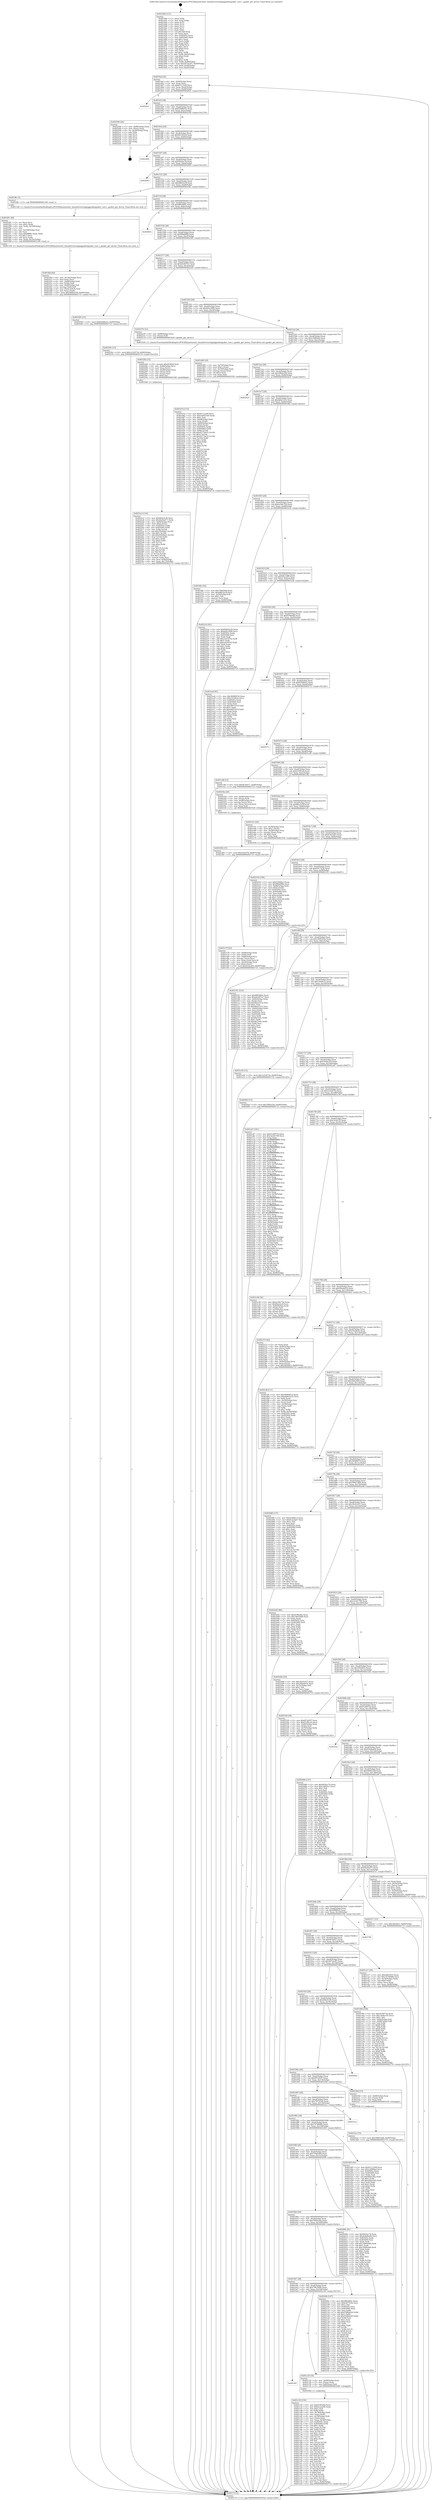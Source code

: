 digraph "0x401440" {
  label = "0x401440 (/mnt/c/Users/mathe/Desktop/tcc/POCII/binaries/extr_linuxdriversstaginggasketgasket_core.c_gasket_get_device_Final-ollvm.out::main(0))"
  labelloc = "t"
  node[shape=record]

  Entry [label="",width=0.3,height=0.3,shape=circle,fillcolor=black,style=filled]
  "0x4014af" [label="{
     0x4014af [32]\l
     | [instrs]\l
     &nbsp;&nbsp;0x4014af \<+6\>: mov -0x90(%rbp),%eax\l
     &nbsp;&nbsp;0x4014b5 \<+2\>: mov %eax,%ecx\l
     &nbsp;&nbsp;0x4014b7 \<+6\>: sub $0x87c1329f,%ecx\l
     &nbsp;&nbsp;0x4014bd \<+6\>: mov %eax,-0xa4(%rbp)\l
     &nbsp;&nbsp;0x4014c3 \<+6\>: mov %ecx,-0xa8(%rbp)\l
     &nbsp;&nbsp;0x4014c9 \<+6\>: je 0000000000402621 \<main+0x11e1\>\l
  }"]
  "0x402621" [label="{
     0x402621\l
  }", style=dashed]
  "0x4014cf" [label="{
     0x4014cf [28]\l
     | [instrs]\l
     &nbsp;&nbsp;0x4014cf \<+5\>: jmp 00000000004014d4 \<main+0x94\>\l
     &nbsp;&nbsp;0x4014d4 \<+6\>: mov -0xa4(%rbp),%eax\l
     &nbsp;&nbsp;0x4014da \<+5\>: sub $0x9266be5c,%eax\l
     &nbsp;&nbsp;0x4014df \<+6\>: mov %eax,-0xac(%rbp)\l
     &nbsp;&nbsp;0x4014e5 \<+6\>: je 0000000000402594 \<main+0x1154\>\l
  }"]
  Exit [label="",width=0.3,height=0.3,shape=circle,fillcolor=black,style=filled,peripheries=2]
  "0x402594" [label="{
     0x402594 [24]\l
     | [instrs]\l
     &nbsp;&nbsp;0x402594 \<+7\>: mov -0x88(%rbp),%rax\l
     &nbsp;&nbsp;0x40259b \<+2\>: mov (%rax),%eax\l
     &nbsp;&nbsp;0x40259d \<+4\>: lea -0x28(%rbp),%rsp\l
     &nbsp;&nbsp;0x4025a1 \<+1\>: pop %rbx\l
     &nbsp;&nbsp;0x4025a2 \<+2\>: pop %r12\l
     &nbsp;&nbsp;0x4025a4 \<+2\>: pop %r13\l
     &nbsp;&nbsp;0x4025a6 \<+2\>: pop %r14\l
     &nbsp;&nbsp;0x4025a8 \<+2\>: pop %r15\l
     &nbsp;&nbsp;0x4025aa \<+1\>: pop %rbp\l
     &nbsp;&nbsp;0x4025ab \<+1\>: ret\l
  }"]
  "0x4014eb" [label="{
     0x4014eb [28]\l
     | [instrs]\l
     &nbsp;&nbsp;0x4014eb \<+5\>: jmp 00000000004014f0 \<main+0xb0\>\l
     &nbsp;&nbsp;0x4014f0 \<+6\>: mov -0xa4(%rbp),%eax\l
     &nbsp;&nbsp;0x4014f6 \<+5\>: sub $0x941502c8,%eax\l
     &nbsp;&nbsp;0x4014fb \<+6\>: mov %eax,-0xb0(%rbp)\l
     &nbsp;&nbsp;0x401501 \<+6\>: je 0000000000402480 \<main+0x1040\>\l
  }"]
  "0x4023ac" [label="{
     0x4023ac [15]\l
     | [instrs]\l
     &nbsp;&nbsp;0x4023ac \<+10\>: movl $0x39807dd9,-0x90(%rbp)\l
     &nbsp;&nbsp;0x4023b6 \<+5\>: jmp 0000000000402733 \<main+0x12f3\>\l
  }"]
  "0x402480" [label="{
     0x402480\l
  }", style=dashed]
  "0x401507" [label="{
     0x401507 [28]\l
     | [instrs]\l
     &nbsp;&nbsp;0x401507 \<+5\>: jmp 000000000040150c \<main+0xcc\>\l
     &nbsp;&nbsp;0x40150c \<+6\>: mov -0xa4(%rbp),%eax\l
     &nbsp;&nbsp;0x401512 \<+5\>: sub $0x942fac7d,%eax\l
     &nbsp;&nbsp;0x401517 \<+6\>: mov %eax,-0xb4(%rbp)\l
     &nbsp;&nbsp;0x40151d \<+6\>: je 0000000000402683 \<main+0x1243\>\l
  }"]
  "0x402364" [label="{
     0x402364 [15]\l
     | [instrs]\l
     &nbsp;&nbsp;0x402364 \<+10\>: movl $0x1fc0cf76,-0x90(%rbp)\l
     &nbsp;&nbsp;0x40236e \<+5\>: jmp 0000000000402733 \<main+0x12f3\>\l
  }"]
  "0x402683" [label="{
     0x402683\l
  }", style=dashed]
  "0x401523" [label="{
     0x401523 [28]\l
     | [instrs]\l
     &nbsp;&nbsp;0x401523 \<+5\>: jmp 0000000000401528 \<main+0xe8\>\l
     &nbsp;&nbsp;0x401528 \<+6\>: mov -0xa4(%rbp),%eax\l
     &nbsp;&nbsp;0x40152e \<+5\>: sub $0x98632e3f,%eax\l
     &nbsp;&nbsp;0x401533 \<+6\>: mov %eax,-0xb8(%rbp)\l
     &nbsp;&nbsp;0x401539 \<+6\>: je 0000000000401f8c \<main+0xb4c\>\l
  }"]
  "0x4022a3" [label="{
     0x4022a3 [116]\l
     | [instrs]\l
     &nbsp;&nbsp;0x4022a3 \<+5\>: mov $0x69dc9c26,%esi\l
     &nbsp;&nbsp;0x4022a8 \<+5\>: mov $0x46e9a477,%edx\l
     &nbsp;&nbsp;0x4022ad \<+4\>: mov -0x40(%rbp),%rcx\l
     &nbsp;&nbsp;0x4022b1 \<+6\>: movl $0x0,(%rcx)\l
     &nbsp;&nbsp;0x4022b7 \<+8\>: mov 0x40505c,%r8d\l
     &nbsp;&nbsp;0x4022bf \<+8\>: mov 0x405060,%r9d\l
     &nbsp;&nbsp;0x4022c7 \<+3\>: mov %r8d,%r10d\l
     &nbsp;&nbsp;0x4022ca \<+7\>: sub $0x25fe0bb1,%r10d\l
     &nbsp;&nbsp;0x4022d1 \<+4\>: sub $0x1,%r10d\l
     &nbsp;&nbsp;0x4022d5 \<+7\>: add $0x25fe0bb1,%r10d\l
     &nbsp;&nbsp;0x4022dc \<+4\>: imul %r10d,%r8d\l
     &nbsp;&nbsp;0x4022e0 \<+4\>: and $0x1,%r8d\l
     &nbsp;&nbsp;0x4022e4 \<+4\>: cmp $0x0,%r8d\l
     &nbsp;&nbsp;0x4022e8 \<+4\>: sete %r11b\l
     &nbsp;&nbsp;0x4022ec \<+4\>: cmp $0xa,%r9d\l
     &nbsp;&nbsp;0x4022f0 \<+3\>: setl %bl\l
     &nbsp;&nbsp;0x4022f3 \<+3\>: mov %r11b,%r14b\l
     &nbsp;&nbsp;0x4022f6 \<+3\>: and %bl,%r14b\l
     &nbsp;&nbsp;0x4022f9 \<+3\>: xor %bl,%r11b\l
     &nbsp;&nbsp;0x4022fc \<+3\>: or %r11b,%r14b\l
     &nbsp;&nbsp;0x4022ff \<+4\>: test $0x1,%r14b\l
     &nbsp;&nbsp;0x402303 \<+3\>: cmovne %edx,%esi\l
     &nbsp;&nbsp;0x402306 \<+6\>: mov %esi,-0x90(%rbp)\l
     &nbsp;&nbsp;0x40230c \<+6\>: mov %eax,-0x170(%rbp)\l
     &nbsp;&nbsp;0x402312 \<+5\>: jmp 0000000000402733 \<main+0x12f3\>\l
  }"]
  "0x401f8c" [label="{
     0x401f8c [5]\l
     | [instrs]\l
     &nbsp;&nbsp;0x401f8c \<+5\>: call 0000000000401160 \<next_i\>\l
     | [calls]\l
     &nbsp;&nbsp;0x401160 \{1\} (/mnt/c/Users/mathe/Desktop/tcc/POCII/binaries/extr_linuxdriversstaginggasketgasket_core.c_gasket_get_device_Final-ollvm.out::next_i)\l
  }"]
  "0x40153f" [label="{
     0x40153f [28]\l
     | [instrs]\l
     &nbsp;&nbsp;0x40153f \<+5\>: jmp 0000000000401544 \<main+0x104\>\l
     &nbsp;&nbsp;0x401544 \<+6\>: mov -0xa4(%rbp),%eax\l
     &nbsp;&nbsp;0x40154a \<+5\>: sub $0x9f85d60c,%eax\l
     &nbsp;&nbsp;0x40154f \<+6\>: mov %eax,-0xbc(%rbp)\l
     &nbsp;&nbsp;0x401555 \<+6\>: je 0000000000402692 \<main+0x1252\>\l
  }"]
  "0x402282" [label="{
     0x402282 [33]\l
     | [instrs]\l
     &nbsp;&nbsp;0x402282 \<+10\>: movabs $0x4030b6,%rdi\l
     &nbsp;&nbsp;0x40228c \<+4\>: mov -0x48(%rbp),%rcx\l
     &nbsp;&nbsp;0x402290 \<+3\>: mov %rax,(%rcx)\l
     &nbsp;&nbsp;0x402293 \<+4\>: mov -0x48(%rbp),%rax\l
     &nbsp;&nbsp;0x402297 \<+3\>: mov (%rax),%rax\l
     &nbsp;&nbsp;0x40229a \<+2\>: mov (%rax),%esi\l
     &nbsp;&nbsp;0x40229c \<+2\>: mov $0x0,%al\l
     &nbsp;&nbsp;0x40229e \<+5\>: call 0000000000401040 \<printf@plt\>\l
     | [calls]\l
     &nbsp;&nbsp;0x401040 \{1\} (unknown)\l
  }"]
  "0x402692" [label="{
     0x402692\l
  }", style=dashed]
  "0x40155b" [label="{
     0x40155b [28]\l
     | [instrs]\l
     &nbsp;&nbsp;0x40155b \<+5\>: jmp 0000000000401560 \<main+0x120\>\l
     &nbsp;&nbsp;0x401560 \<+6\>: mov -0xa4(%rbp),%eax\l
     &nbsp;&nbsp;0x401566 \<+5\>: sub $0x9fbb9f86,%eax\l
     &nbsp;&nbsp;0x40156b \<+6\>: mov %eax,-0xc0(%rbp)\l
     &nbsp;&nbsp;0x401571 \<+6\>: je 0000000000402585 \<main+0x1145\>\l
  }"]
  "0x401fbd" [label="{
     0x401fbd [44]\l
     | [instrs]\l
     &nbsp;&nbsp;0x401fbd \<+6\>: mov -0x16c(%rbp),%ecx\l
     &nbsp;&nbsp;0x401fc3 \<+3\>: imul %eax,%ecx\l
     &nbsp;&nbsp;0x401fc6 \<+4\>: mov -0x68(%rbp),%rdi\l
     &nbsp;&nbsp;0x401fca \<+3\>: mov (%rdi),%rdi\l
     &nbsp;&nbsp;0x401fcd \<+4\>: mov -0x60(%rbp),%r8\l
     &nbsp;&nbsp;0x401fd1 \<+3\>: movslq (%r8),%r8\l
     &nbsp;&nbsp;0x401fd4 \<+4\>: mov (%rdi,%r8,8),%rdi\l
     &nbsp;&nbsp;0x401fd8 \<+2\>: mov %ecx,(%rdi)\l
     &nbsp;&nbsp;0x401fda \<+10\>: movl $0x4466e538,-0x90(%rbp)\l
     &nbsp;&nbsp;0x401fe4 \<+5\>: jmp 0000000000402733 \<main+0x12f3\>\l
  }"]
  "0x402585" [label="{
     0x402585 [15]\l
     | [instrs]\l
     &nbsp;&nbsp;0x402585 \<+10\>: movl $0x9266be5c,-0x90(%rbp)\l
     &nbsp;&nbsp;0x40258f \<+5\>: jmp 0000000000402733 \<main+0x12f3\>\l
  }"]
  "0x401577" [label="{
     0x401577 [28]\l
     | [instrs]\l
     &nbsp;&nbsp;0x401577 \<+5\>: jmp 000000000040157c \<main+0x13c\>\l
     &nbsp;&nbsp;0x40157c \<+6\>: mov -0xa4(%rbp),%eax\l
     &nbsp;&nbsp;0x401582 \<+5\>: sub $0xb42497a7,%eax\l
     &nbsp;&nbsp;0x401587 \<+6\>: mov %eax,-0xc4(%rbp)\l
     &nbsp;&nbsp;0x40158d \<+6\>: je 000000000040220c \<main+0xdcc\>\l
  }"]
  "0x401f91" [label="{
     0x401f91 [44]\l
     | [instrs]\l
     &nbsp;&nbsp;0x401f91 \<+2\>: xor %ecx,%ecx\l
     &nbsp;&nbsp;0x401f93 \<+5\>: mov $0x2,%edx\l
     &nbsp;&nbsp;0x401f98 \<+6\>: mov %edx,-0x168(%rbp)\l
     &nbsp;&nbsp;0x401f9e \<+1\>: cltd\l
     &nbsp;&nbsp;0x401f9f \<+6\>: mov -0x168(%rbp),%esi\l
     &nbsp;&nbsp;0x401fa5 \<+2\>: idiv %esi\l
     &nbsp;&nbsp;0x401fa7 \<+6\>: imul $0xfffffffe,%edx,%edx\l
     &nbsp;&nbsp;0x401fad \<+3\>: sub $0x1,%ecx\l
     &nbsp;&nbsp;0x401fb0 \<+2\>: sub %ecx,%edx\l
     &nbsp;&nbsp;0x401fb2 \<+6\>: mov %edx,-0x16c(%rbp)\l
     &nbsp;&nbsp;0x401fb8 \<+5\>: call 0000000000401160 \<next_i\>\l
     | [calls]\l
     &nbsp;&nbsp;0x401160 \{1\} (/mnt/c/Users/mathe/Desktop/tcc/POCII/binaries/extr_linuxdriversstaginggasketgasket_core.c_gasket_get_device_Final-ollvm.out::next_i)\l
  }"]
  "0x40220c" [label="{
     0x40220c [15]\l
     | [instrs]\l
     &nbsp;&nbsp;0x40220c \<+10\>: movl $0x1e32471b,-0x90(%rbp)\l
     &nbsp;&nbsp;0x402216 \<+5\>: jmp 0000000000402733 \<main+0x12f3\>\l
  }"]
  "0x401593" [label="{
     0x401593 [28]\l
     | [instrs]\l
     &nbsp;&nbsp;0x401593 \<+5\>: jmp 0000000000401598 \<main+0x158\>\l
     &nbsp;&nbsp;0x401598 \<+6\>: mov -0xa4(%rbp),%eax\l
     &nbsp;&nbsp;0x40159e \<+5\>: sub $0xb92c2f94,%eax\l
     &nbsp;&nbsp;0x4015a3 \<+6\>: mov %eax,-0xc8(%rbp)\l
     &nbsp;&nbsp;0x4015a9 \<+6\>: je 0000000000402276 \<main+0xe36\>\l
  }"]
  "0x401e79" [label="{
     0x401e79 [43]\l
     | [instrs]\l
     &nbsp;&nbsp;0x401e79 \<+4\>: mov -0x68(%rbp),%rdi\l
     &nbsp;&nbsp;0x401e7d \<+3\>: mov (%rdi),%rdi\l
     &nbsp;&nbsp;0x401e80 \<+4\>: mov -0x60(%rbp),%rcx\l
     &nbsp;&nbsp;0x401e84 \<+3\>: movslq (%rcx),%rcx\l
     &nbsp;&nbsp;0x401e87 \<+4\>: mov %rax,(%rdi,%rcx,8)\l
     &nbsp;&nbsp;0x401e8b \<+4\>: mov -0x50(%rbp),%rax\l
     &nbsp;&nbsp;0x401e8f \<+6\>: movl $0x0,(%rax)\l
     &nbsp;&nbsp;0x401e95 \<+10\>: movl $0xef3aca03,-0x90(%rbp)\l
     &nbsp;&nbsp;0x401e9f \<+5\>: jmp 0000000000402733 \<main+0x12f3\>\l
  }"]
  "0x402276" [label="{
     0x402276 [12]\l
     | [instrs]\l
     &nbsp;&nbsp;0x402276 \<+4\>: mov -0x68(%rbp),%rax\l
     &nbsp;&nbsp;0x40227a \<+3\>: mov (%rax),%rdi\l
     &nbsp;&nbsp;0x40227d \<+5\>: call 0000000000401420 \<gasket_get_device\>\l
     | [calls]\l
     &nbsp;&nbsp;0x401420 \{1\} (/mnt/c/Users/mathe/Desktop/tcc/POCII/binaries/extr_linuxdriversstaginggasketgasket_core.c_gasket_get_device_Final-ollvm.out::gasket_get_device)\l
  }"]
  "0x4015af" [label="{
     0x4015af [28]\l
     | [instrs]\l
     &nbsp;&nbsp;0x4015af \<+5\>: jmp 00000000004015b4 \<main+0x174\>\l
     &nbsp;&nbsp;0x4015b4 \<+6\>: mov -0xa4(%rbp),%eax\l
     &nbsp;&nbsp;0x4015ba \<+5\>: sub $0xc20f84ad,%eax\l
     &nbsp;&nbsp;0x4015bf \<+6\>: mov %eax,-0xcc(%rbp)\l
     &nbsp;&nbsp;0x4015c5 \<+6\>: je 0000000000401d60 \<main+0x920\>\l
  }"]
  "0x401d7d" [label="{
     0x401d7d [172]\l
     | [instrs]\l
     &nbsp;&nbsp;0x401d7d \<+5\>: mov $0x87c1329f,%ecx\l
     &nbsp;&nbsp;0x401d82 \<+5\>: mov $0x10d93164,%edx\l
     &nbsp;&nbsp;0x401d87 \<+3\>: mov $0x1,%sil\l
     &nbsp;&nbsp;0x401d8a \<+4\>: mov -0x68(%rbp),%rdi\l
     &nbsp;&nbsp;0x401d8e \<+3\>: mov %rax,(%rdi)\l
     &nbsp;&nbsp;0x401d91 \<+4\>: mov -0x60(%rbp),%rax\l
     &nbsp;&nbsp;0x401d95 \<+6\>: movl $0x0,(%rax)\l
     &nbsp;&nbsp;0x401d9b \<+8\>: mov 0x40505c,%r8d\l
     &nbsp;&nbsp;0x401da3 \<+8\>: mov 0x405060,%r9d\l
     &nbsp;&nbsp;0x401dab \<+3\>: mov %r8d,%r10d\l
     &nbsp;&nbsp;0x401dae \<+7\>: add $0xd277de55,%r10d\l
     &nbsp;&nbsp;0x401db5 \<+4\>: sub $0x1,%r10d\l
     &nbsp;&nbsp;0x401db9 \<+7\>: sub $0xd277de55,%r10d\l
     &nbsp;&nbsp;0x401dc0 \<+4\>: imul %r10d,%r8d\l
     &nbsp;&nbsp;0x401dc4 \<+4\>: and $0x1,%r8d\l
     &nbsp;&nbsp;0x401dc8 \<+4\>: cmp $0x0,%r8d\l
     &nbsp;&nbsp;0x401dcc \<+4\>: sete %r11b\l
     &nbsp;&nbsp;0x401dd0 \<+4\>: cmp $0xa,%r9d\l
     &nbsp;&nbsp;0x401dd4 \<+3\>: setl %bl\l
     &nbsp;&nbsp;0x401dd7 \<+3\>: mov %r11b,%r14b\l
     &nbsp;&nbsp;0x401dda \<+4\>: xor $0xff,%r14b\l
     &nbsp;&nbsp;0x401dde \<+3\>: mov %bl,%r15b\l
     &nbsp;&nbsp;0x401de1 \<+4\>: xor $0xff,%r15b\l
     &nbsp;&nbsp;0x401de5 \<+4\>: xor $0x0,%sil\l
     &nbsp;&nbsp;0x401de9 \<+3\>: mov %r14b,%r12b\l
     &nbsp;&nbsp;0x401dec \<+4\>: and $0x0,%r12b\l
     &nbsp;&nbsp;0x401df0 \<+3\>: and %sil,%r11b\l
     &nbsp;&nbsp;0x401df3 \<+3\>: mov %r15b,%r13b\l
     &nbsp;&nbsp;0x401df6 \<+4\>: and $0x0,%r13b\l
     &nbsp;&nbsp;0x401dfa \<+3\>: and %sil,%bl\l
     &nbsp;&nbsp;0x401dfd \<+3\>: or %r11b,%r12b\l
     &nbsp;&nbsp;0x401e00 \<+3\>: or %bl,%r13b\l
     &nbsp;&nbsp;0x401e03 \<+3\>: xor %r13b,%r12b\l
     &nbsp;&nbsp;0x401e06 \<+3\>: or %r15b,%r14b\l
     &nbsp;&nbsp;0x401e09 \<+4\>: xor $0xff,%r14b\l
     &nbsp;&nbsp;0x401e0d \<+4\>: or $0x0,%sil\l
     &nbsp;&nbsp;0x401e11 \<+3\>: and %sil,%r14b\l
     &nbsp;&nbsp;0x401e14 \<+3\>: or %r14b,%r12b\l
     &nbsp;&nbsp;0x401e17 \<+4\>: test $0x1,%r12b\l
     &nbsp;&nbsp;0x401e1b \<+3\>: cmovne %edx,%ecx\l
     &nbsp;&nbsp;0x401e1e \<+6\>: mov %ecx,-0x90(%rbp)\l
     &nbsp;&nbsp;0x401e24 \<+5\>: jmp 0000000000402733 \<main+0x12f3\>\l
  }"]
  "0x401d60" [label="{
     0x401d60 [29]\l
     | [instrs]\l
     &nbsp;&nbsp;0x401d60 \<+4\>: mov -0x70(%rbp),%rax\l
     &nbsp;&nbsp;0x401d64 \<+6\>: movl $0x1,(%rax)\l
     &nbsp;&nbsp;0x401d6a \<+4\>: mov -0x70(%rbp),%rax\l
     &nbsp;&nbsp;0x401d6e \<+3\>: movslq (%rax),%rax\l
     &nbsp;&nbsp;0x401d71 \<+4\>: shl $0x3,%rax\l
     &nbsp;&nbsp;0x401d75 \<+3\>: mov %rax,%rdi\l
     &nbsp;&nbsp;0x401d78 \<+5\>: call 0000000000401050 \<malloc@plt\>\l
     | [calls]\l
     &nbsp;&nbsp;0x401050 \{1\} (unknown)\l
  }"]
  "0x4015cb" [label="{
     0x4015cb [28]\l
     | [instrs]\l
     &nbsp;&nbsp;0x4015cb \<+5\>: jmp 00000000004015d0 \<main+0x190\>\l
     &nbsp;&nbsp;0x4015d0 \<+6\>: mov -0xa4(%rbp),%eax\l
     &nbsp;&nbsp;0x4015d6 \<+5\>: sub $0xc960a556,%eax\l
     &nbsp;&nbsp;0x4015db \<+6\>: mov %eax,-0xd0(%rbp)\l
     &nbsp;&nbsp;0x4015e1 \<+6\>: je 0000000000402425 \<main+0xfe5\>\l
  }"]
  "0x401c39" [label="{
     0x401c39 [159]\l
     | [instrs]\l
     &nbsp;&nbsp;0x401c39 \<+5\>: mov $0xf199efdd,%ecx\l
     &nbsp;&nbsp;0x401c3e \<+5\>: mov $0xf2caec84,%edx\l
     &nbsp;&nbsp;0x401c43 \<+3\>: mov $0x1,%sil\l
     &nbsp;&nbsp;0x401c46 \<+3\>: xor %r8d,%r8d\l
     &nbsp;&nbsp;0x401c49 \<+4\>: mov -0x78(%rbp),%rdi\l
     &nbsp;&nbsp;0x401c4d \<+2\>: mov %eax,(%rdi)\l
     &nbsp;&nbsp;0x401c4f \<+4\>: mov -0x78(%rbp),%rdi\l
     &nbsp;&nbsp;0x401c53 \<+2\>: mov (%rdi),%eax\l
     &nbsp;&nbsp;0x401c55 \<+3\>: mov %eax,-0x30(%rbp)\l
     &nbsp;&nbsp;0x401c58 \<+7\>: mov 0x40505c,%eax\l
     &nbsp;&nbsp;0x401c5f \<+8\>: mov 0x405060,%r9d\l
     &nbsp;&nbsp;0x401c67 \<+4\>: sub $0x1,%r8d\l
     &nbsp;&nbsp;0x401c6b \<+3\>: mov %eax,%r10d\l
     &nbsp;&nbsp;0x401c6e \<+3\>: add %r8d,%r10d\l
     &nbsp;&nbsp;0x401c71 \<+4\>: imul %r10d,%eax\l
     &nbsp;&nbsp;0x401c75 \<+3\>: and $0x1,%eax\l
     &nbsp;&nbsp;0x401c78 \<+3\>: cmp $0x0,%eax\l
     &nbsp;&nbsp;0x401c7b \<+4\>: sete %r11b\l
     &nbsp;&nbsp;0x401c7f \<+4\>: cmp $0xa,%r9d\l
     &nbsp;&nbsp;0x401c83 \<+3\>: setl %bl\l
     &nbsp;&nbsp;0x401c86 \<+3\>: mov %r11b,%r14b\l
     &nbsp;&nbsp;0x401c89 \<+4\>: xor $0xff,%r14b\l
     &nbsp;&nbsp;0x401c8d \<+3\>: mov %bl,%r15b\l
     &nbsp;&nbsp;0x401c90 \<+4\>: xor $0xff,%r15b\l
     &nbsp;&nbsp;0x401c94 \<+4\>: xor $0x0,%sil\l
     &nbsp;&nbsp;0x401c98 \<+3\>: mov %r14b,%r12b\l
     &nbsp;&nbsp;0x401c9b \<+4\>: and $0x0,%r12b\l
     &nbsp;&nbsp;0x401c9f \<+3\>: and %sil,%r11b\l
     &nbsp;&nbsp;0x401ca2 \<+3\>: mov %r15b,%r13b\l
     &nbsp;&nbsp;0x401ca5 \<+4\>: and $0x0,%r13b\l
     &nbsp;&nbsp;0x401ca9 \<+3\>: and %sil,%bl\l
     &nbsp;&nbsp;0x401cac \<+3\>: or %r11b,%r12b\l
     &nbsp;&nbsp;0x401caf \<+3\>: or %bl,%r13b\l
     &nbsp;&nbsp;0x401cb2 \<+3\>: xor %r13b,%r12b\l
     &nbsp;&nbsp;0x401cb5 \<+3\>: or %r15b,%r14b\l
     &nbsp;&nbsp;0x401cb8 \<+4\>: xor $0xff,%r14b\l
     &nbsp;&nbsp;0x401cbc \<+4\>: or $0x0,%sil\l
     &nbsp;&nbsp;0x401cc0 \<+3\>: and %sil,%r14b\l
     &nbsp;&nbsp;0x401cc3 \<+3\>: or %r14b,%r12b\l
     &nbsp;&nbsp;0x401cc6 \<+4\>: test $0x1,%r12b\l
     &nbsp;&nbsp;0x401cca \<+3\>: cmovne %edx,%ecx\l
     &nbsp;&nbsp;0x401ccd \<+6\>: mov %ecx,-0x90(%rbp)\l
     &nbsp;&nbsp;0x401cd3 \<+5\>: jmp 0000000000402733 \<main+0x12f3\>\l
  }"]
  "0x402425" [label="{
     0x402425\l
  }", style=dashed]
  "0x4015e7" [label="{
     0x4015e7 [28]\l
     | [instrs]\l
     &nbsp;&nbsp;0x4015e7 \<+5\>: jmp 00000000004015ec \<main+0x1ac\>\l
     &nbsp;&nbsp;0x4015ec \<+6\>: mov -0xa4(%rbp),%eax\l
     &nbsp;&nbsp;0x4015f2 \<+5\>: sub $0xdb6e5235,%eax\l
     &nbsp;&nbsp;0x4015f7 \<+6\>: mov %eax,-0xd4(%rbp)\l
     &nbsp;&nbsp;0x4015fd \<+6\>: je 0000000000401f6e \<main+0xb2e\>\l
  }"]
  "0x4019f3" [label="{
     0x4019f3\l
  }", style=dashed]
  "0x401f6e" [label="{
     0x401f6e [30]\l
     | [instrs]\l
     &nbsp;&nbsp;0x401f6e \<+5\>: mov $0x758d54fd,%eax\l
     &nbsp;&nbsp;0x401f73 \<+5\>: mov $0x98632e3f,%ecx\l
     &nbsp;&nbsp;0x401f78 \<+3\>: mov -0x29(%rbp),%dl\l
     &nbsp;&nbsp;0x401f7b \<+3\>: test $0x1,%dl\l
     &nbsp;&nbsp;0x401f7e \<+3\>: cmovne %ecx,%eax\l
     &nbsp;&nbsp;0x401f81 \<+6\>: mov %eax,-0x90(%rbp)\l
     &nbsp;&nbsp;0x401f87 \<+5\>: jmp 0000000000402733 \<main+0x12f3\>\l
  }"]
  "0x401603" [label="{
     0x401603 [28]\l
     | [instrs]\l
     &nbsp;&nbsp;0x401603 \<+5\>: jmp 0000000000401608 \<main+0x1c8\>\l
     &nbsp;&nbsp;0x401608 \<+6\>: mov -0xa4(%rbp),%eax\l
     &nbsp;&nbsp;0x40160e \<+5\>: sub $0xee58e75d,%eax\l
     &nbsp;&nbsp;0x401613 \<+6\>: mov %eax,-0xd8(%rbp)\l
     &nbsp;&nbsp;0x401619 \<+6\>: je 000000000040221b \<main+0xddb\>\l
  }"]
  "0x401c29" [label="{
     0x401c29 [16]\l
     | [instrs]\l
     &nbsp;&nbsp;0x401c29 \<+4\>: mov -0x80(%rbp),%rax\l
     &nbsp;&nbsp;0x401c2d \<+3\>: mov (%rax),%rax\l
     &nbsp;&nbsp;0x401c30 \<+4\>: mov 0x8(%rax),%rdi\l
     &nbsp;&nbsp;0x401c34 \<+5\>: call 0000000000401060 \<atoi@plt\>\l
     | [calls]\l
     &nbsp;&nbsp;0x401060 \{1\} (unknown)\l
  }"]
  "0x40221b" [label="{
     0x40221b [91]\l
     | [instrs]\l
     &nbsp;&nbsp;0x40221b \<+5\>: mov $0x69dc9c26,%eax\l
     &nbsp;&nbsp;0x402220 \<+5\>: mov $0xb92c2f94,%ecx\l
     &nbsp;&nbsp;0x402225 \<+7\>: mov 0x40505c,%edx\l
     &nbsp;&nbsp;0x40222c \<+7\>: mov 0x405060,%esi\l
     &nbsp;&nbsp;0x402233 \<+2\>: mov %edx,%edi\l
     &nbsp;&nbsp;0x402235 \<+6\>: add $0xce4187b2,%edi\l
     &nbsp;&nbsp;0x40223b \<+3\>: sub $0x1,%edi\l
     &nbsp;&nbsp;0x40223e \<+6\>: sub $0xce4187b2,%edi\l
     &nbsp;&nbsp;0x402244 \<+3\>: imul %edi,%edx\l
     &nbsp;&nbsp;0x402247 \<+3\>: and $0x1,%edx\l
     &nbsp;&nbsp;0x40224a \<+3\>: cmp $0x0,%edx\l
     &nbsp;&nbsp;0x40224d \<+4\>: sete %r8b\l
     &nbsp;&nbsp;0x402251 \<+3\>: cmp $0xa,%esi\l
     &nbsp;&nbsp;0x402254 \<+4\>: setl %r9b\l
     &nbsp;&nbsp;0x402258 \<+3\>: mov %r8b,%r10b\l
     &nbsp;&nbsp;0x40225b \<+3\>: and %r9b,%r10b\l
     &nbsp;&nbsp;0x40225e \<+3\>: xor %r9b,%r8b\l
     &nbsp;&nbsp;0x402261 \<+3\>: or %r8b,%r10b\l
     &nbsp;&nbsp;0x402264 \<+4\>: test $0x1,%r10b\l
     &nbsp;&nbsp;0x402268 \<+3\>: cmovne %ecx,%eax\l
     &nbsp;&nbsp;0x40226b \<+6\>: mov %eax,-0x90(%rbp)\l
     &nbsp;&nbsp;0x402271 \<+5\>: jmp 0000000000402733 \<main+0x12f3\>\l
  }"]
  "0x40161f" [label="{
     0x40161f [28]\l
     | [instrs]\l
     &nbsp;&nbsp;0x40161f \<+5\>: jmp 0000000000401624 \<main+0x1e4\>\l
     &nbsp;&nbsp;0x401624 \<+6\>: mov -0xa4(%rbp),%eax\l
     &nbsp;&nbsp;0x40162a \<+5\>: sub $0xef3aca03,%eax\l
     &nbsp;&nbsp;0x40162f \<+6\>: mov %eax,-0xdc(%rbp)\l
     &nbsp;&nbsp;0x401635 \<+6\>: je 0000000000401ea4 \<main+0xa64\>\l
  }"]
  "0x4019d7" [label="{
     0x4019d7 [28]\l
     | [instrs]\l
     &nbsp;&nbsp;0x4019d7 \<+5\>: jmp 00000000004019dc \<main+0x59c\>\l
     &nbsp;&nbsp;0x4019dc \<+6\>: mov -0xa4(%rbp),%eax\l
     &nbsp;&nbsp;0x4019e2 \<+5\>: sub $0x79635bf6,%eax\l
     &nbsp;&nbsp;0x4019e7 \<+6\>: mov %eax,-0x164(%rbp)\l
     &nbsp;&nbsp;0x4019ed \<+6\>: je 0000000000401c29 \<main+0x7e9\>\l
  }"]
  "0x401ea4" [label="{
     0x401ea4 [91]\l
     | [instrs]\l
     &nbsp;&nbsp;0x401ea4 \<+5\>: mov $0x3606667d,%eax\l
     &nbsp;&nbsp;0x401ea9 \<+5\>: mov $0x231b8cf2,%ecx\l
     &nbsp;&nbsp;0x401eae \<+7\>: mov 0x40505c,%edx\l
     &nbsp;&nbsp;0x401eb5 \<+7\>: mov 0x405060,%esi\l
     &nbsp;&nbsp;0x401ebc \<+2\>: mov %edx,%edi\l
     &nbsp;&nbsp;0x401ebe \<+6\>: sub $0xc885107d,%edi\l
     &nbsp;&nbsp;0x401ec4 \<+3\>: sub $0x1,%edi\l
     &nbsp;&nbsp;0x401ec7 \<+6\>: add $0xc885107d,%edi\l
     &nbsp;&nbsp;0x401ecd \<+3\>: imul %edi,%edx\l
     &nbsp;&nbsp;0x401ed0 \<+3\>: and $0x1,%edx\l
     &nbsp;&nbsp;0x401ed3 \<+3\>: cmp $0x0,%edx\l
     &nbsp;&nbsp;0x401ed6 \<+4\>: sete %r8b\l
     &nbsp;&nbsp;0x401eda \<+3\>: cmp $0xa,%esi\l
     &nbsp;&nbsp;0x401edd \<+4\>: setl %r9b\l
     &nbsp;&nbsp;0x401ee1 \<+3\>: mov %r8b,%r10b\l
     &nbsp;&nbsp;0x401ee4 \<+3\>: and %r9b,%r10b\l
     &nbsp;&nbsp;0x401ee7 \<+3\>: xor %r9b,%r8b\l
     &nbsp;&nbsp;0x401eea \<+3\>: or %r8b,%r10b\l
     &nbsp;&nbsp;0x401eed \<+4\>: test $0x1,%r10b\l
     &nbsp;&nbsp;0x401ef1 \<+3\>: cmovne %ecx,%eax\l
     &nbsp;&nbsp;0x401ef4 \<+6\>: mov %eax,-0x90(%rbp)\l
     &nbsp;&nbsp;0x401efa \<+5\>: jmp 0000000000402733 \<main+0x12f3\>\l
  }"]
  "0x40163b" [label="{
     0x40163b [28]\l
     | [instrs]\l
     &nbsp;&nbsp;0x40163b \<+5\>: jmp 0000000000401640 \<main+0x200\>\l
     &nbsp;&nbsp;0x401640 \<+6\>: mov -0xa4(%rbp),%eax\l
     &nbsp;&nbsp;0x401646 \<+5\>: sub $0xf199efdd,%eax\l
     &nbsp;&nbsp;0x40164b \<+6\>: mov %eax,-0xe0(%rbp)\l
     &nbsp;&nbsp;0x401651 \<+6\>: je 00000000004025f1 \<main+0x11b1\>\l
  }"]
  "0x4020fe" [label="{
     0x4020fe [147]\l
     | [instrs]\l
     &nbsp;&nbsp;0x4020fe \<+5\>: mov $0x9f85d60c,%eax\l
     &nbsp;&nbsp;0x402103 \<+5\>: mov $0xfc877e5b,%ecx\l
     &nbsp;&nbsp;0x402108 \<+2\>: mov $0x1,%dl\l
     &nbsp;&nbsp;0x40210a \<+7\>: mov 0x40505c,%esi\l
     &nbsp;&nbsp;0x402111 \<+7\>: mov 0x405060,%edi\l
     &nbsp;&nbsp;0x402118 \<+3\>: mov %esi,%r8d\l
     &nbsp;&nbsp;0x40211b \<+7\>: add $0x5586eb20,%r8d\l
     &nbsp;&nbsp;0x402122 \<+4\>: sub $0x1,%r8d\l
     &nbsp;&nbsp;0x402126 \<+7\>: sub $0x5586eb20,%r8d\l
     &nbsp;&nbsp;0x40212d \<+4\>: imul %r8d,%esi\l
     &nbsp;&nbsp;0x402131 \<+3\>: and $0x1,%esi\l
     &nbsp;&nbsp;0x402134 \<+3\>: cmp $0x0,%esi\l
     &nbsp;&nbsp;0x402137 \<+4\>: sete %r9b\l
     &nbsp;&nbsp;0x40213b \<+3\>: cmp $0xa,%edi\l
     &nbsp;&nbsp;0x40213e \<+4\>: setl %r10b\l
     &nbsp;&nbsp;0x402142 \<+3\>: mov %r9b,%r11b\l
     &nbsp;&nbsp;0x402145 \<+4\>: xor $0xff,%r11b\l
     &nbsp;&nbsp;0x402149 \<+3\>: mov %r10b,%bl\l
     &nbsp;&nbsp;0x40214c \<+3\>: xor $0xff,%bl\l
     &nbsp;&nbsp;0x40214f \<+3\>: xor $0x0,%dl\l
     &nbsp;&nbsp;0x402152 \<+3\>: mov %r11b,%r14b\l
     &nbsp;&nbsp;0x402155 \<+4\>: and $0x0,%r14b\l
     &nbsp;&nbsp;0x402159 \<+3\>: and %dl,%r9b\l
     &nbsp;&nbsp;0x40215c \<+3\>: mov %bl,%r15b\l
     &nbsp;&nbsp;0x40215f \<+4\>: and $0x0,%r15b\l
     &nbsp;&nbsp;0x402163 \<+3\>: and %dl,%r10b\l
     &nbsp;&nbsp;0x402166 \<+3\>: or %r9b,%r14b\l
     &nbsp;&nbsp;0x402169 \<+3\>: or %r10b,%r15b\l
     &nbsp;&nbsp;0x40216c \<+3\>: xor %r15b,%r14b\l
     &nbsp;&nbsp;0x40216f \<+3\>: or %bl,%r11b\l
     &nbsp;&nbsp;0x402172 \<+4\>: xor $0xff,%r11b\l
     &nbsp;&nbsp;0x402176 \<+3\>: or $0x0,%dl\l
     &nbsp;&nbsp;0x402179 \<+3\>: and %dl,%r11b\l
     &nbsp;&nbsp;0x40217c \<+3\>: or %r11b,%r14b\l
     &nbsp;&nbsp;0x40217f \<+4\>: test $0x1,%r14b\l
     &nbsp;&nbsp;0x402183 \<+3\>: cmovne %ecx,%eax\l
     &nbsp;&nbsp;0x402186 \<+6\>: mov %eax,-0x90(%rbp)\l
     &nbsp;&nbsp;0x40218c \<+5\>: jmp 0000000000402733 \<main+0x12f3\>\l
  }"]
  "0x4025f1" [label="{
     0x4025f1\l
  }", style=dashed]
  "0x401657" [label="{
     0x401657 [28]\l
     | [instrs]\l
     &nbsp;&nbsp;0x401657 \<+5\>: jmp 000000000040165c \<main+0x21c\>\l
     &nbsp;&nbsp;0x40165c \<+6\>: mov -0xa4(%rbp),%eax\l
     &nbsp;&nbsp;0x401662 \<+5\>: sub $0xf2584bc3,%eax\l
     &nbsp;&nbsp;0x401667 \<+6\>: mov %eax,-0xe4(%rbp)\l
     &nbsp;&nbsp;0x40166d \<+6\>: je 000000000040271c \<main+0x12dc\>\l
  }"]
  "0x4019bb" [label="{
     0x4019bb [28]\l
     | [instrs]\l
     &nbsp;&nbsp;0x4019bb \<+5\>: jmp 00000000004019c0 \<main+0x580\>\l
     &nbsp;&nbsp;0x4019c0 \<+6\>: mov -0xa4(%rbp),%eax\l
     &nbsp;&nbsp;0x4019c6 \<+5\>: sub $0x7685e24a,%eax\l
     &nbsp;&nbsp;0x4019cb \<+6\>: mov %eax,-0x160(%rbp)\l
     &nbsp;&nbsp;0x4019d1 \<+6\>: je 00000000004020fe \<main+0xcbe\>\l
  }"]
  "0x40271c" [label="{
     0x40271c\l
  }", style=dashed]
  "0x401673" [label="{
     0x401673 [28]\l
     | [instrs]\l
     &nbsp;&nbsp;0x401673 \<+5\>: jmp 0000000000401678 \<main+0x238\>\l
     &nbsp;&nbsp;0x401678 \<+6\>: mov -0xa4(%rbp),%eax\l
     &nbsp;&nbsp;0x40167e \<+5\>: sub $0xf2caec84,%eax\l
     &nbsp;&nbsp;0x401683 \<+6\>: mov %eax,-0xe8(%rbp)\l
     &nbsp;&nbsp;0x401689 \<+6\>: je 0000000000401cd8 \<main+0x898\>\l
  }"]
  "0x40200b" [label="{
     0x40200b [91]\l
     | [instrs]\l
     &nbsp;&nbsp;0x40200b \<+5\>: mov $0x942fac7d,%eax\l
     &nbsp;&nbsp;0x402010 \<+5\>: mov $0x424dba94,%ecx\l
     &nbsp;&nbsp;0x402015 \<+7\>: mov 0x40505c,%edx\l
     &nbsp;&nbsp;0x40201c \<+7\>: mov 0x405060,%esi\l
     &nbsp;&nbsp;0x402023 \<+2\>: mov %edx,%edi\l
     &nbsp;&nbsp;0x402025 \<+6\>: add $0x1490e0d4,%edi\l
     &nbsp;&nbsp;0x40202b \<+3\>: sub $0x1,%edi\l
     &nbsp;&nbsp;0x40202e \<+6\>: sub $0x1490e0d4,%edi\l
     &nbsp;&nbsp;0x402034 \<+3\>: imul %edi,%edx\l
     &nbsp;&nbsp;0x402037 \<+3\>: and $0x1,%edx\l
     &nbsp;&nbsp;0x40203a \<+3\>: cmp $0x0,%edx\l
     &nbsp;&nbsp;0x40203d \<+4\>: sete %r8b\l
     &nbsp;&nbsp;0x402041 \<+3\>: cmp $0xa,%esi\l
     &nbsp;&nbsp;0x402044 \<+4\>: setl %r9b\l
     &nbsp;&nbsp;0x402048 \<+3\>: mov %r8b,%r10b\l
     &nbsp;&nbsp;0x40204b \<+3\>: and %r9b,%r10b\l
     &nbsp;&nbsp;0x40204e \<+3\>: xor %r9b,%r8b\l
     &nbsp;&nbsp;0x402051 \<+3\>: or %r8b,%r10b\l
     &nbsp;&nbsp;0x402054 \<+4\>: test $0x1,%r10b\l
     &nbsp;&nbsp;0x402058 \<+3\>: cmovne %ecx,%eax\l
     &nbsp;&nbsp;0x40205b \<+6\>: mov %eax,-0x90(%rbp)\l
     &nbsp;&nbsp;0x402061 \<+5\>: jmp 0000000000402733 \<main+0x12f3\>\l
  }"]
  "0x401cd8" [label="{
     0x401cd8 [15]\l
     | [instrs]\l
     &nbsp;&nbsp;0x401cd8 \<+10\>: movl $0x4f7fa017,-0x90(%rbp)\l
     &nbsp;&nbsp;0x401ce2 \<+5\>: jmp 0000000000402733 \<main+0x12f3\>\l
  }"]
  "0x40168f" [label="{
     0x40168f [28]\l
     | [instrs]\l
     &nbsp;&nbsp;0x40168f \<+5\>: jmp 0000000000401694 \<main+0x254\>\l
     &nbsp;&nbsp;0x401694 \<+6\>: mov -0xa4(%rbp),%eax\l
     &nbsp;&nbsp;0x40169a \<+5\>: sub $0xf31f81a0,%eax\l
     &nbsp;&nbsp;0x40169f \<+6\>: mov %eax,-0xec(%rbp)\l
     &nbsp;&nbsp;0x4016a5 \<+6\>: je 000000000040234a \<main+0xf0a\>\l
  }"]
  "0x40199f" [label="{
     0x40199f [28]\l
     | [instrs]\l
     &nbsp;&nbsp;0x40199f \<+5\>: jmp 00000000004019a4 \<main+0x564\>\l
     &nbsp;&nbsp;0x4019a4 \<+6\>: mov -0xa4(%rbp),%eax\l
     &nbsp;&nbsp;0x4019aa \<+5\>: sub $0x758d54fd,%eax\l
     &nbsp;&nbsp;0x4019af \<+6\>: mov %eax,-0x15c(%rbp)\l
     &nbsp;&nbsp;0x4019b5 \<+6\>: je 000000000040200b \<main+0xbcb\>\l
  }"]
  "0x40234a" [label="{
     0x40234a [26]\l
     | [instrs]\l
     &nbsp;&nbsp;0x40234a \<+4\>: mov -0x68(%rbp),%rax\l
     &nbsp;&nbsp;0x40234e \<+3\>: mov (%rax),%rax\l
     &nbsp;&nbsp;0x402351 \<+4\>: mov -0x40(%rbp),%rcx\l
     &nbsp;&nbsp;0x402355 \<+3\>: movslq (%rcx),%rcx\l
     &nbsp;&nbsp;0x402358 \<+4\>: mov (%rax,%rcx,8),%rax\l
     &nbsp;&nbsp;0x40235c \<+3\>: mov %rax,%rdi\l
     &nbsp;&nbsp;0x40235f \<+5\>: call 0000000000401030 \<free@plt\>\l
     | [calls]\l
     &nbsp;&nbsp;0x401030 \{1\} (unknown)\l
  }"]
  "0x4016ab" [label="{
     0x4016ab [28]\l
     | [instrs]\l
     &nbsp;&nbsp;0x4016ab \<+5\>: jmp 00000000004016b0 \<main+0x270\>\l
     &nbsp;&nbsp;0x4016b0 \<+6\>: mov -0xa4(%rbp),%eax\l
     &nbsp;&nbsp;0x4016b6 \<+5\>: sub $0xf9ea2a3f,%eax\l
     &nbsp;&nbsp;0x4016bb \<+6\>: mov %eax,-0xf0(%rbp)\l
     &nbsp;&nbsp;0x4016c1 \<+6\>: je 0000000000401e5c \<main+0xa1c\>\l
  }"]
  "0x401d05" [label="{
     0x401d05 [91]\l
     | [instrs]\l
     &nbsp;&nbsp;0x401d05 \<+5\>: mov $0x87c1329f,%eax\l
     &nbsp;&nbsp;0x401d0a \<+5\>: mov $0xc20f84ad,%ecx\l
     &nbsp;&nbsp;0x401d0f \<+7\>: mov 0x40505c,%edx\l
     &nbsp;&nbsp;0x401d16 \<+7\>: mov 0x405060,%esi\l
     &nbsp;&nbsp;0x401d1d \<+2\>: mov %edx,%edi\l
     &nbsp;&nbsp;0x401d1f \<+6\>: sub $0x9f4aa362,%edi\l
     &nbsp;&nbsp;0x401d25 \<+3\>: sub $0x1,%edi\l
     &nbsp;&nbsp;0x401d28 \<+6\>: add $0x9f4aa362,%edi\l
     &nbsp;&nbsp;0x401d2e \<+3\>: imul %edi,%edx\l
     &nbsp;&nbsp;0x401d31 \<+3\>: and $0x1,%edx\l
     &nbsp;&nbsp;0x401d34 \<+3\>: cmp $0x0,%edx\l
     &nbsp;&nbsp;0x401d37 \<+4\>: sete %r8b\l
     &nbsp;&nbsp;0x401d3b \<+3\>: cmp $0xa,%esi\l
     &nbsp;&nbsp;0x401d3e \<+4\>: setl %r9b\l
     &nbsp;&nbsp;0x401d42 \<+3\>: mov %r8b,%r10b\l
     &nbsp;&nbsp;0x401d45 \<+3\>: and %r9b,%r10b\l
     &nbsp;&nbsp;0x401d48 \<+3\>: xor %r9b,%r8b\l
     &nbsp;&nbsp;0x401d4b \<+3\>: or %r8b,%r10b\l
     &nbsp;&nbsp;0x401d4e \<+4\>: test $0x1,%r10b\l
     &nbsp;&nbsp;0x401d52 \<+3\>: cmovne %ecx,%eax\l
     &nbsp;&nbsp;0x401d55 \<+6\>: mov %eax,-0x90(%rbp)\l
     &nbsp;&nbsp;0x401d5b \<+5\>: jmp 0000000000402733 \<main+0x12f3\>\l
  }"]
  "0x401e5c" [label="{
     0x401e5c [29]\l
     | [instrs]\l
     &nbsp;&nbsp;0x401e5c \<+4\>: mov -0x58(%rbp),%rax\l
     &nbsp;&nbsp;0x401e60 \<+6\>: movl $0x1,(%rax)\l
     &nbsp;&nbsp;0x401e66 \<+4\>: mov -0x58(%rbp),%rax\l
     &nbsp;&nbsp;0x401e6a \<+3\>: movslq (%rax),%rax\l
     &nbsp;&nbsp;0x401e6d \<+4\>: shl $0x2,%rax\l
     &nbsp;&nbsp;0x401e71 \<+3\>: mov %rax,%rdi\l
     &nbsp;&nbsp;0x401e74 \<+5\>: call 0000000000401050 \<malloc@plt\>\l
     | [calls]\l
     &nbsp;&nbsp;0x401050 \{1\} (unknown)\l
  }"]
  "0x4016c7" [label="{
     0x4016c7 [28]\l
     | [instrs]\l
     &nbsp;&nbsp;0x4016c7 \<+5\>: jmp 00000000004016cc \<main+0x28c\>\l
     &nbsp;&nbsp;0x4016cc \<+6\>: mov -0xa4(%rbp),%eax\l
     &nbsp;&nbsp;0x4016d2 \<+5\>: sub $0xfc3a3a67,%eax\l
     &nbsp;&nbsp;0x4016d7 \<+6\>: mov %eax,-0xf4(%rbp)\l
     &nbsp;&nbsp;0x4016dd \<+6\>: je 0000000000402518 \<main+0x10d8\>\l
  }"]
  "0x401983" [label="{
     0x401983 [28]\l
     | [instrs]\l
     &nbsp;&nbsp;0x401983 \<+5\>: jmp 0000000000401988 \<main+0x548\>\l
     &nbsp;&nbsp;0x401988 \<+6\>: mov -0xa4(%rbp),%eax\l
     &nbsp;&nbsp;0x40198e \<+5\>: sub $0x747d6666,%eax\l
     &nbsp;&nbsp;0x401993 \<+6\>: mov %eax,-0x158(%rbp)\l
     &nbsp;&nbsp;0x401999 \<+6\>: je 0000000000401d05 \<main+0x8c5\>\l
  }"]
  "0x402518" [label="{
     0x402518 [109]\l
     | [instrs]\l
     &nbsp;&nbsp;0x402518 \<+5\>: mov $0xf2584bc3,%eax\l
     &nbsp;&nbsp;0x40251d \<+5\>: mov $0x9fbb9f86,%ecx\l
     &nbsp;&nbsp;0x402522 \<+7\>: mov -0x88(%rbp),%rdx\l
     &nbsp;&nbsp;0x402529 \<+6\>: movl $0x0,(%rdx)\l
     &nbsp;&nbsp;0x40252f \<+7\>: mov 0x40505c,%esi\l
     &nbsp;&nbsp;0x402536 \<+7\>: mov 0x405060,%edi\l
     &nbsp;&nbsp;0x40253d \<+3\>: mov %esi,%r8d\l
     &nbsp;&nbsp;0x402540 \<+7\>: sub $0xec42dc0d,%r8d\l
     &nbsp;&nbsp;0x402547 \<+4\>: sub $0x1,%r8d\l
     &nbsp;&nbsp;0x40254b \<+7\>: add $0xec42dc0d,%r8d\l
     &nbsp;&nbsp;0x402552 \<+4\>: imul %r8d,%esi\l
     &nbsp;&nbsp;0x402556 \<+3\>: and $0x1,%esi\l
     &nbsp;&nbsp;0x402559 \<+3\>: cmp $0x0,%esi\l
     &nbsp;&nbsp;0x40255c \<+4\>: sete %r9b\l
     &nbsp;&nbsp;0x402560 \<+3\>: cmp $0xa,%edi\l
     &nbsp;&nbsp;0x402563 \<+4\>: setl %r10b\l
     &nbsp;&nbsp;0x402567 \<+3\>: mov %r9b,%r11b\l
     &nbsp;&nbsp;0x40256a \<+3\>: and %r10b,%r11b\l
     &nbsp;&nbsp;0x40256d \<+3\>: xor %r10b,%r9b\l
     &nbsp;&nbsp;0x402570 \<+3\>: or %r9b,%r11b\l
     &nbsp;&nbsp;0x402573 \<+4\>: test $0x1,%r11b\l
     &nbsp;&nbsp;0x402577 \<+3\>: cmovne %ecx,%eax\l
     &nbsp;&nbsp;0x40257a \<+6\>: mov %eax,-0x90(%rbp)\l
     &nbsp;&nbsp;0x402580 \<+5\>: jmp 0000000000402733 \<main+0x12f3\>\l
  }"]
  "0x4016e3" [label="{
     0x4016e3 [28]\l
     | [instrs]\l
     &nbsp;&nbsp;0x4016e3 \<+5\>: jmp 00000000004016e8 \<main+0x2a8\>\l
     &nbsp;&nbsp;0x4016e8 \<+6\>: mov -0xa4(%rbp),%eax\l
     &nbsp;&nbsp;0x4016ee \<+5\>: sub $0xfc877e5b,%eax\l
     &nbsp;&nbsp;0x4016f3 \<+6\>: mov %eax,-0xf8(%rbp)\l
     &nbsp;&nbsp;0x4016f9 \<+6\>: je 0000000000402191 \<main+0xd51\>\l
  }"]
  "0x4023ca" [label="{
     0x4023ca\l
  }", style=dashed]
  "0x402191" [label="{
     0x402191 [123]\l
     | [instrs]\l
     &nbsp;&nbsp;0x402191 \<+5\>: mov $0x9f85d60c,%eax\l
     &nbsp;&nbsp;0x402196 \<+5\>: mov $0xb42497a7,%ecx\l
     &nbsp;&nbsp;0x40219b \<+4\>: mov -0x60(%rbp),%rdx\l
     &nbsp;&nbsp;0x40219f \<+2\>: mov (%rdx),%esi\l
     &nbsp;&nbsp;0x4021a1 \<+6\>: add $0x84cb3212,%esi\l
     &nbsp;&nbsp;0x4021a7 \<+3\>: add $0x1,%esi\l
     &nbsp;&nbsp;0x4021aa \<+6\>: sub $0x84cb3212,%esi\l
     &nbsp;&nbsp;0x4021b0 \<+4\>: mov -0x60(%rbp),%rdx\l
     &nbsp;&nbsp;0x4021b4 \<+2\>: mov %esi,(%rdx)\l
     &nbsp;&nbsp;0x4021b6 \<+7\>: mov 0x40505c,%esi\l
     &nbsp;&nbsp;0x4021bd \<+7\>: mov 0x405060,%edi\l
     &nbsp;&nbsp;0x4021c4 \<+3\>: mov %esi,%r8d\l
     &nbsp;&nbsp;0x4021c7 \<+7\>: add $0x4b23c6c,%r8d\l
     &nbsp;&nbsp;0x4021ce \<+4\>: sub $0x1,%r8d\l
     &nbsp;&nbsp;0x4021d2 \<+7\>: sub $0x4b23c6c,%r8d\l
     &nbsp;&nbsp;0x4021d9 \<+4\>: imul %r8d,%esi\l
     &nbsp;&nbsp;0x4021dd \<+3\>: and $0x1,%esi\l
     &nbsp;&nbsp;0x4021e0 \<+3\>: cmp $0x0,%esi\l
     &nbsp;&nbsp;0x4021e3 \<+4\>: sete %r9b\l
     &nbsp;&nbsp;0x4021e7 \<+3\>: cmp $0xa,%edi\l
     &nbsp;&nbsp;0x4021ea \<+4\>: setl %r10b\l
     &nbsp;&nbsp;0x4021ee \<+3\>: mov %r9b,%r11b\l
     &nbsp;&nbsp;0x4021f1 \<+3\>: and %r10b,%r11b\l
     &nbsp;&nbsp;0x4021f4 \<+3\>: xor %r10b,%r9b\l
     &nbsp;&nbsp;0x4021f7 \<+3\>: or %r9b,%r11b\l
     &nbsp;&nbsp;0x4021fa \<+4\>: test $0x1,%r11b\l
     &nbsp;&nbsp;0x4021fe \<+3\>: cmovne %ecx,%eax\l
     &nbsp;&nbsp;0x402201 \<+6\>: mov %eax,-0x90(%rbp)\l
     &nbsp;&nbsp;0x402207 \<+5\>: jmp 0000000000402733 \<main+0x12f3\>\l
  }"]
  "0x4016ff" [label="{
     0x4016ff [28]\l
     | [instrs]\l
     &nbsp;&nbsp;0x4016ff \<+5\>: jmp 0000000000401704 \<main+0x2c4\>\l
     &nbsp;&nbsp;0x401704 \<+6\>: mov -0xa4(%rbp),%eax\l
     &nbsp;&nbsp;0x40170a \<+5\>: sub $0x10d93164,%eax\l
     &nbsp;&nbsp;0x40170f \<+6\>: mov %eax,-0xfc(%rbp)\l
     &nbsp;&nbsp;0x401715 \<+6\>: je 0000000000401e29 \<main+0x9e9\>\l
  }"]
  "0x401967" [label="{
     0x401967 [28]\l
     | [instrs]\l
     &nbsp;&nbsp;0x401967 \<+5\>: jmp 000000000040196c \<main+0x52c\>\l
     &nbsp;&nbsp;0x40196c \<+6\>: mov -0xa4(%rbp),%eax\l
     &nbsp;&nbsp;0x401972 \<+5\>: sub $0x70f745a0,%eax\l
     &nbsp;&nbsp;0x401977 \<+6\>: mov %eax,-0x154(%rbp)\l
     &nbsp;&nbsp;0x40197d \<+6\>: je 00000000004023ca \<main+0xf8a\>\l
  }"]
  "0x401e29" [label="{
     0x401e29 [15]\l
     | [instrs]\l
     &nbsp;&nbsp;0x401e29 \<+10\>: movl $0x1e32471b,-0x90(%rbp)\l
     &nbsp;&nbsp;0x401e33 \<+5\>: jmp 0000000000402733 \<main+0x12f3\>\l
  }"]
  "0x40171b" [label="{
     0x40171b [28]\l
     | [instrs]\l
     &nbsp;&nbsp;0x40171b \<+5\>: jmp 0000000000401720 \<main+0x2e0\>\l
     &nbsp;&nbsp;0x401720 \<+6\>: mov -0xa4(%rbp),%eax\l
     &nbsp;&nbsp;0x401726 \<+5\>: sub $0x14d2fc1c,%eax\l
     &nbsp;&nbsp;0x40172b \<+6\>: mov %eax,-0x100(%rbp)\l
     &nbsp;&nbsp;0x401731 \<+6\>: je 00000000004020ef \<main+0xcaf\>\l
  }"]
  "0x40239d" [label="{
     0x40239d [15]\l
     | [instrs]\l
     &nbsp;&nbsp;0x40239d \<+4\>: mov -0x68(%rbp),%rax\l
     &nbsp;&nbsp;0x4023a1 \<+3\>: mov (%rax),%rax\l
     &nbsp;&nbsp;0x4023a4 \<+3\>: mov %rax,%rdi\l
     &nbsp;&nbsp;0x4023a7 \<+5\>: call 0000000000401030 \<free@plt\>\l
     | [calls]\l
     &nbsp;&nbsp;0x401030 \{1\} (unknown)\l
  }"]
  "0x4020ef" [label="{
     0x4020ef [15]\l
     | [instrs]\l
     &nbsp;&nbsp;0x4020ef \<+10\>: movl $0x7685e24a,-0x90(%rbp)\l
     &nbsp;&nbsp;0x4020f9 \<+5\>: jmp 0000000000402733 \<main+0x12f3\>\l
  }"]
  "0x401737" [label="{
     0x401737 [28]\l
     | [instrs]\l
     &nbsp;&nbsp;0x401737 \<+5\>: jmp 000000000040173c \<main+0x2fc\>\l
     &nbsp;&nbsp;0x40173c \<+6\>: mov -0xa4(%rbp),%eax\l
     &nbsp;&nbsp;0x401742 \<+5\>: sub $0x19e8e318,%eax\l
     &nbsp;&nbsp;0x401747 \<+6\>: mov %eax,-0x104(%rbp)\l
     &nbsp;&nbsp;0x40174d \<+6\>: je 0000000000401a67 \<main+0x627\>\l
  }"]
  "0x40194b" [label="{
     0x40194b [28]\l
     | [instrs]\l
     &nbsp;&nbsp;0x40194b \<+5\>: jmp 0000000000401950 \<main+0x510\>\l
     &nbsp;&nbsp;0x401950 \<+6\>: mov -0xa4(%rbp),%eax\l
     &nbsp;&nbsp;0x401956 \<+5\>: sub $0x6f7a95f7,%eax\l
     &nbsp;&nbsp;0x40195b \<+6\>: mov %eax,-0x150(%rbp)\l
     &nbsp;&nbsp;0x401961 \<+6\>: je 000000000040239d \<main+0xf5d\>\l
  }"]
  "0x401a67" [label="{
     0x401a67 [301]\l
     | [instrs]\l
     &nbsp;&nbsp;0x401a67 \<+5\>: mov $0x41d0f71b,%eax\l
     &nbsp;&nbsp;0x401a6c \<+5\>: mov $0x3a341708,%ecx\l
     &nbsp;&nbsp;0x401a71 \<+3\>: mov %rsp,%rdx\l
     &nbsp;&nbsp;0x401a74 \<+4\>: add $0xfffffffffffffff0,%rdx\l
     &nbsp;&nbsp;0x401a78 \<+3\>: mov %rdx,%rsp\l
     &nbsp;&nbsp;0x401a7b \<+7\>: mov %rdx,-0x88(%rbp)\l
     &nbsp;&nbsp;0x401a82 \<+3\>: mov %rsp,%rdx\l
     &nbsp;&nbsp;0x401a85 \<+4\>: add $0xfffffffffffffff0,%rdx\l
     &nbsp;&nbsp;0x401a89 \<+3\>: mov %rdx,%rsp\l
     &nbsp;&nbsp;0x401a8c \<+3\>: mov %rsp,%rsi\l
     &nbsp;&nbsp;0x401a8f \<+4\>: add $0xfffffffffffffff0,%rsi\l
     &nbsp;&nbsp;0x401a93 \<+3\>: mov %rsi,%rsp\l
     &nbsp;&nbsp;0x401a96 \<+4\>: mov %rsi,-0x80(%rbp)\l
     &nbsp;&nbsp;0x401a9a \<+3\>: mov %rsp,%rsi\l
     &nbsp;&nbsp;0x401a9d \<+4\>: add $0xfffffffffffffff0,%rsi\l
     &nbsp;&nbsp;0x401aa1 \<+3\>: mov %rsi,%rsp\l
     &nbsp;&nbsp;0x401aa4 \<+4\>: mov %rsi,-0x78(%rbp)\l
     &nbsp;&nbsp;0x401aa8 \<+3\>: mov %rsp,%rsi\l
     &nbsp;&nbsp;0x401aab \<+4\>: add $0xfffffffffffffff0,%rsi\l
     &nbsp;&nbsp;0x401aaf \<+3\>: mov %rsi,%rsp\l
     &nbsp;&nbsp;0x401ab2 \<+4\>: mov %rsi,-0x70(%rbp)\l
     &nbsp;&nbsp;0x401ab6 \<+3\>: mov %rsp,%rsi\l
     &nbsp;&nbsp;0x401ab9 \<+4\>: add $0xfffffffffffffff0,%rsi\l
     &nbsp;&nbsp;0x401abd \<+3\>: mov %rsi,%rsp\l
     &nbsp;&nbsp;0x401ac0 \<+4\>: mov %rsi,-0x68(%rbp)\l
     &nbsp;&nbsp;0x401ac4 \<+3\>: mov %rsp,%rsi\l
     &nbsp;&nbsp;0x401ac7 \<+4\>: add $0xfffffffffffffff0,%rsi\l
     &nbsp;&nbsp;0x401acb \<+3\>: mov %rsi,%rsp\l
     &nbsp;&nbsp;0x401ace \<+4\>: mov %rsi,-0x60(%rbp)\l
     &nbsp;&nbsp;0x401ad2 \<+3\>: mov %rsp,%rsi\l
     &nbsp;&nbsp;0x401ad5 \<+4\>: add $0xfffffffffffffff0,%rsi\l
     &nbsp;&nbsp;0x401ad9 \<+3\>: mov %rsi,%rsp\l
     &nbsp;&nbsp;0x401adc \<+4\>: mov %rsi,-0x58(%rbp)\l
     &nbsp;&nbsp;0x401ae0 \<+3\>: mov %rsp,%rsi\l
     &nbsp;&nbsp;0x401ae3 \<+4\>: add $0xfffffffffffffff0,%rsi\l
     &nbsp;&nbsp;0x401ae7 \<+3\>: mov %rsi,%rsp\l
     &nbsp;&nbsp;0x401aea \<+4\>: mov %rsi,-0x50(%rbp)\l
     &nbsp;&nbsp;0x401aee \<+3\>: mov %rsp,%rsi\l
     &nbsp;&nbsp;0x401af1 \<+4\>: add $0xfffffffffffffff0,%rsi\l
     &nbsp;&nbsp;0x401af5 \<+3\>: mov %rsi,%rsp\l
     &nbsp;&nbsp;0x401af8 \<+4\>: mov %rsi,-0x48(%rbp)\l
     &nbsp;&nbsp;0x401afc \<+3\>: mov %rsp,%rsi\l
     &nbsp;&nbsp;0x401aff \<+4\>: add $0xfffffffffffffff0,%rsi\l
     &nbsp;&nbsp;0x401b03 \<+3\>: mov %rsi,%rsp\l
     &nbsp;&nbsp;0x401b06 \<+4\>: mov %rsi,-0x40(%rbp)\l
     &nbsp;&nbsp;0x401b0a \<+7\>: mov -0x88(%rbp),%rsi\l
     &nbsp;&nbsp;0x401b11 \<+6\>: movl $0x0,(%rsi)\l
     &nbsp;&nbsp;0x401b17 \<+6\>: mov -0x94(%rbp),%edi\l
     &nbsp;&nbsp;0x401b1d \<+2\>: mov %edi,(%rdx)\l
     &nbsp;&nbsp;0x401b1f \<+4\>: mov -0x80(%rbp),%rsi\l
     &nbsp;&nbsp;0x401b23 \<+7\>: mov -0xa0(%rbp),%r8\l
     &nbsp;&nbsp;0x401b2a \<+3\>: mov %r8,(%rsi)\l
     &nbsp;&nbsp;0x401b2d \<+3\>: cmpl $0x2,(%rdx)\l
     &nbsp;&nbsp;0x401b30 \<+4\>: setne %r9b\l
     &nbsp;&nbsp;0x401b34 \<+4\>: and $0x1,%r9b\l
     &nbsp;&nbsp;0x401b38 \<+4\>: mov %r9b,-0x31(%rbp)\l
     &nbsp;&nbsp;0x401b3c \<+8\>: mov 0x40505c,%r10d\l
     &nbsp;&nbsp;0x401b44 \<+8\>: mov 0x405060,%r11d\l
     &nbsp;&nbsp;0x401b4c \<+3\>: mov %r10d,%ebx\l
     &nbsp;&nbsp;0x401b4f \<+6\>: add $0xcfefba7d,%ebx\l
     &nbsp;&nbsp;0x401b55 \<+3\>: sub $0x1,%ebx\l
     &nbsp;&nbsp;0x401b58 \<+6\>: sub $0xcfefba7d,%ebx\l
     &nbsp;&nbsp;0x401b5e \<+4\>: imul %ebx,%r10d\l
     &nbsp;&nbsp;0x401b62 \<+4\>: and $0x1,%r10d\l
     &nbsp;&nbsp;0x401b66 \<+4\>: cmp $0x0,%r10d\l
     &nbsp;&nbsp;0x401b6a \<+4\>: sete %r9b\l
     &nbsp;&nbsp;0x401b6e \<+4\>: cmp $0xa,%r11d\l
     &nbsp;&nbsp;0x401b72 \<+4\>: setl %r14b\l
     &nbsp;&nbsp;0x401b76 \<+3\>: mov %r9b,%r15b\l
     &nbsp;&nbsp;0x401b79 \<+3\>: and %r14b,%r15b\l
     &nbsp;&nbsp;0x401b7c \<+3\>: xor %r14b,%r9b\l
     &nbsp;&nbsp;0x401b7f \<+3\>: or %r9b,%r15b\l
     &nbsp;&nbsp;0x401b82 \<+4\>: test $0x1,%r15b\l
     &nbsp;&nbsp;0x401b86 \<+3\>: cmovne %ecx,%eax\l
     &nbsp;&nbsp;0x401b89 \<+6\>: mov %eax,-0x90(%rbp)\l
     &nbsp;&nbsp;0x401b8f \<+5\>: jmp 0000000000402733 \<main+0x12f3\>\l
  }"]
  "0x401753" [label="{
     0x401753 [28]\l
     | [instrs]\l
     &nbsp;&nbsp;0x401753 \<+5\>: jmp 0000000000401758 \<main+0x318\>\l
     &nbsp;&nbsp;0x401758 \<+6\>: mov -0xa4(%rbp),%eax\l
     &nbsp;&nbsp;0x40175e \<+5\>: sub $0x1e32471b,%eax\l
     &nbsp;&nbsp;0x401763 \<+6\>: mov %eax,-0x108(%rbp)\l
     &nbsp;&nbsp;0x401769 \<+6\>: je 0000000000401e38 \<main+0x9f8\>\l
  }"]
  "0x4026bc" [label="{
     0x4026bc\l
  }", style=dashed]
  "0x401e38" [label="{
     0x401e38 [36]\l
     | [instrs]\l
     &nbsp;&nbsp;0x401e38 \<+5\>: mov $0xee58e75d,%eax\l
     &nbsp;&nbsp;0x401e3d \<+5\>: mov $0xf9ea2a3f,%ecx\l
     &nbsp;&nbsp;0x401e42 \<+4\>: mov -0x60(%rbp),%rdx\l
     &nbsp;&nbsp;0x401e46 \<+2\>: mov (%rdx),%esi\l
     &nbsp;&nbsp;0x401e48 \<+4\>: mov -0x70(%rbp),%rdx\l
     &nbsp;&nbsp;0x401e4c \<+2\>: cmp (%rdx),%esi\l
     &nbsp;&nbsp;0x401e4e \<+3\>: cmovl %ecx,%eax\l
     &nbsp;&nbsp;0x401e51 \<+6\>: mov %eax,-0x90(%rbp)\l
     &nbsp;&nbsp;0x401e57 \<+5\>: jmp 0000000000402733 \<main+0x12f3\>\l
  }"]
  "0x40176f" [label="{
     0x40176f [28]\l
     | [instrs]\l
     &nbsp;&nbsp;0x40176f \<+5\>: jmp 0000000000401774 \<main+0x334\>\l
     &nbsp;&nbsp;0x401774 \<+6\>: mov -0xa4(%rbp),%eax\l
     &nbsp;&nbsp;0x40177a \<+5\>: sub $0x1fc0cf76,%eax\l
     &nbsp;&nbsp;0x40177f \<+6\>: mov %eax,-0x10c(%rbp)\l
     &nbsp;&nbsp;0x401785 \<+6\>: je 0000000000402373 \<main+0xf33\>\l
  }"]
  "0x401440" [label="{
     0x401440 [111]\l
     | [instrs]\l
     &nbsp;&nbsp;0x401440 \<+1\>: push %rbp\l
     &nbsp;&nbsp;0x401441 \<+3\>: mov %rsp,%rbp\l
     &nbsp;&nbsp;0x401444 \<+2\>: push %r15\l
     &nbsp;&nbsp;0x401446 \<+2\>: push %r14\l
     &nbsp;&nbsp;0x401448 \<+2\>: push %r13\l
     &nbsp;&nbsp;0x40144a \<+2\>: push %r12\l
     &nbsp;&nbsp;0x40144c \<+1\>: push %rbx\l
     &nbsp;&nbsp;0x40144d \<+7\>: sub $0x168,%rsp\l
     &nbsp;&nbsp;0x401454 \<+2\>: xor %eax,%eax\l
     &nbsp;&nbsp;0x401456 \<+7\>: mov 0x40505c,%ecx\l
     &nbsp;&nbsp;0x40145d \<+7\>: mov 0x405060,%edx\l
     &nbsp;&nbsp;0x401464 \<+3\>: sub $0x1,%eax\l
     &nbsp;&nbsp;0x401467 \<+3\>: mov %ecx,%r8d\l
     &nbsp;&nbsp;0x40146a \<+3\>: add %eax,%r8d\l
     &nbsp;&nbsp;0x40146d \<+4\>: imul %r8d,%ecx\l
     &nbsp;&nbsp;0x401471 \<+3\>: and $0x1,%ecx\l
     &nbsp;&nbsp;0x401474 \<+3\>: cmp $0x0,%ecx\l
     &nbsp;&nbsp;0x401477 \<+4\>: sete %r9b\l
     &nbsp;&nbsp;0x40147b \<+4\>: and $0x1,%r9b\l
     &nbsp;&nbsp;0x40147f \<+7\>: mov %r9b,-0x8a(%rbp)\l
     &nbsp;&nbsp;0x401486 \<+3\>: cmp $0xa,%edx\l
     &nbsp;&nbsp;0x401489 \<+4\>: setl %r9b\l
     &nbsp;&nbsp;0x40148d \<+4\>: and $0x1,%r9b\l
     &nbsp;&nbsp;0x401491 \<+7\>: mov %r9b,-0x89(%rbp)\l
     &nbsp;&nbsp;0x401498 \<+10\>: movl $0x5672ec87,-0x90(%rbp)\l
     &nbsp;&nbsp;0x4014a2 \<+6\>: mov %edi,-0x94(%rbp)\l
     &nbsp;&nbsp;0x4014a8 \<+7\>: mov %rsi,-0xa0(%rbp)\l
  }"]
  "0x402373" [label="{
     0x402373 [42]\l
     | [instrs]\l
     &nbsp;&nbsp;0x402373 \<+2\>: xor %eax,%eax\l
     &nbsp;&nbsp;0x402375 \<+4\>: mov -0x40(%rbp),%rcx\l
     &nbsp;&nbsp;0x402379 \<+2\>: mov (%rcx),%edx\l
     &nbsp;&nbsp;0x40237b \<+2\>: mov %eax,%esi\l
     &nbsp;&nbsp;0x40237d \<+2\>: sub %edx,%esi\l
     &nbsp;&nbsp;0x40237f \<+2\>: mov %eax,%edx\l
     &nbsp;&nbsp;0x402381 \<+3\>: sub $0x1,%edx\l
     &nbsp;&nbsp;0x402384 \<+2\>: add %edx,%esi\l
     &nbsp;&nbsp;0x402386 \<+2\>: sub %esi,%eax\l
     &nbsp;&nbsp;0x402388 \<+4\>: mov -0x40(%rbp),%rcx\l
     &nbsp;&nbsp;0x40238c \<+2\>: mov %eax,(%rcx)\l
     &nbsp;&nbsp;0x40238e \<+10\>: movl $0x3f420fc5,-0x90(%rbp)\l
     &nbsp;&nbsp;0x402398 \<+5\>: jmp 0000000000402733 \<main+0x12f3\>\l
  }"]
  "0x40178b" [label="{
     0x40178b [28]\l
     | [instrs]\l
     &nbsp;&nbsp;0x40178b \<+5\>: jmp 0000000000401790 \<main+0x350\>\l
     &nbsp;&nbsp;0x401790 \<+6\>: mov -0xa4(%rbp),%eax\l
     &nbsp;&nbsp;0x401796 \<+5\>: sub $0x206a6d7d,%eax\l
     &nbsp;&nbsp;0x40179b \<+6\>: mov %eax,-0x110(%rbp)\l
     &nbsp;&nbsp;0x4017a1 \<+6\>: je 0000000000401bb2 \<main+0x772\>\l
  }"]
  "0x402733" [label="{
     0x402733 [5]\l
     | [instrs]\l
     &nbsp;&nbsp;0x402733 \<+5\>: jmp 00000000004014af \<main+0x6f\>\l
  }"]
  "0x401bb2" [label="{
     0x401bb2\l
  }", style=dashed]
  "0x4017a7" [label="{
     0x4017a7 [28]\l
     | [instrs]\l
     &nbsp;&nbsp;0x4017a7 \<+5\>: jmp 00000000004017ac \<main+0x36c\>\l
     &nbsp;&nbsp;0x4017ac \<+6\>: mov -0xa4(%rbp),%eax\l
     &nbsp;&nbsp;0x4017b2 \<+5\>: sub $0x231b8cf2,%eax\l
     &nbsp;&nbsp;0x4017b7 \<+6\>: mov %eax,-0x114(%rbp)\l
     &nbsp;&nbsp;0x4017bd \<+6\>: je 0000000000401eff \<main+0xabf\>\l
  }"]
  "0x40192f" [label="{
     0x40192f [28]\l
     | [instrs]\l
     &nbsp;&nbsp;0x40192f \<+5\>: jmp 0000000000401934 \<main+0x4f4\>\l
     &nbsp;&nbsp;0x401934 \<+6\>: mov -0xa4(%rbp),%eax\l
     &nbsp;&nbsp;0x40193a \<+5\>: sub $0x69dc9c26,%eax\l
     &nbsp;&nbsp;0x40193f \<+6\>: mov %eax,-0x14c(%rbp)\l
     &nbsp;&nbsp;0x401945 \<+6\>: je 00000000004026bc \<main+0x127c\>\l
  }"]
  "0x401eff" [label="{
     0x401eff [111]\l
     | [instrs]\l
     &nbsp;&nbsp;0x401eff \<+5\>: mov $0x3606667d,%eax\l
     &nbsp;&nbsp;0x401f04 \<+5\>: mov $0xdb6e5235,%ecx\l
     &nbsp;&nbsp;0x401f09 \<+2\>: xor %edx,%edx\l
     &nbsp;&nbsp;0x401f0b \<+4\>: mov -0x50(%rbp),%rsi\l
     &nbsp;&nbsp;0x401f0f \<+2\>: mov (%rsi),%edi\l
     &nbsp;&nbsp;0x401f11 \<+4\>: mov -0x58(%rbp),%rsi\l
     &nbsp;&nbsp;0x401f15 \<+2\>: cmp (%rsi),%edi\l
     &nbsp;&nbsp;0x401f17 \<+4\>: setl %r8b\l
     &nbsp;&nbsp;0x401f1b \<+4\>: and $0x1,%r8b\l
     &nbsp;&nbsp;0x401f1f \<+4\>: mov %r8b,-0x29(%rbp)\l
     &nbsp;&nbsp;0x401f23 \<+7\>: mov 0x40505c,%edi\l
     &nbsp;&nbsp;0x401f2a \<+8\>: mov 0x405060,%r9d\l
     &nbsp;&nbsp;0x401f32 \<+3\>: sub $0x1,%edx\l
     &nbsp;&nbsp;0x401f35 \<+3\>: mov %edi,%r10d\l
     &nbsp;&nbsp;0x401f38 \<+3\>: add %edx,%r10d\l
     &nbsp;&nbsp;0x401f3b \<+4\>: imul %r10d,%edi\l
     &nbsp;&nbsp;0x401f3f \<+3\>: and $0x1,%edi\l
     &nbsp;&nbsp;0x401f42 \<+3\>: cmp $0x0,%edi\l
     &nbsp;&nbsp;0x401f45 \<+4\>: sete %r8b\l
     &nbsp;&nbsp;0x401f49 \<+4\>: cmp $0xa,%r9d\l
     &nbsp;&nbsp;0x401f4d \<+4\>: setl %r11b\l
     &nbsp;&nbsp;0x401f51 \<+3\>: mov %r8b,%bl\l
     &nbsp;&nbsp;0x401f54 \<+3\>: and %r11b,%bl\l
     &nbsp;&nbsp;0x401f57 \<+3\>: xor %r11b,%r8b\l
     &nbsp;&nbsp;0x401f5a \<+3\>: or %r8b,%bl\l
     &nbsp;&nbsp;0x401f5d \<+3\>: test $0x1,%bl\l
     &nbsp;&nbsp;0x401f60 \<+3\>: cmovne %ecx,%eax\l
     &nbsp;&nbsp;0x401f63 \<+6\>: mov %eax,-0x90(%rbp)\l
     &nbsp;&nbsp;0x401f69 \<+5\>: jmp 0000000000402733 \<main+0x12f3\>\l
  }"]
  "0x4017c3" [label="{
     0x4017c3 [28]\l
     | [instrs]\l
     &nbsp;&nbsp;0x4017c3 \<+5\>: jmp 00000000004017c8 \<main+0x388\>\l
     &nbsp;&nbsp;0x4017c8 \<+6\>: mov -0xa4(%rbp),%eax\l
     &nbsp;&nbsp;0x4017ce \<+5\>: sub $0x2b8cd5f3,%eax\l
     &nbsp;&nbsp;0x4017d3 \<+6\>: mov %eax,-0x118(%rbp)\l
     &nbsp;&nbsp;0x4017d9 \<+6\>: je 00000000004023bb \<main+0xf7b\>\l
  }"]
  "0x4019fd" [label="{
     0x4019fd [106]\l
     | [instrs]\l
     &nbsp;&nbsp;0x4019fd \<+5\>: mov $0x41d0f71b,%eax\l
     &nbsp;&nbsp;0x401a02 \<+5\>: mov $0x19e8e318,%ecx\l
     &nbsp;&nbsp;0x401a07 \<+2\>: mov $0x1,%dl\l
     &nbsp;&nbsp;0x401a09 \<+7\>: mov -0x8a(%rbp),%sil\l
     &nbsp;&nbsp;0x401a10 \<+7\>: mov -0x89(%rbp),%dil\l
     &nbsp;&nbsp;0x401a17 \<+3\>: mov %sil,%r8b\l
     &nbsp;&nbsp;0x401a1a \<+4\>: xor $0xff,%r8b\l
     &nbsp;&nbsp;0x401a1e \<+3\>: mov %dil,%r9b\l
     &nbsp;&nbsp;0x401a21 \<+4\>: xor $0xff,%r9b\l
     &nbsp;&nbsp;0x401a25 \<+3\>: xor $0x0,%dl\l
     &nbsp;&nbsp;0x401a28 \<+3\>: mov %r8b,%r10b\l
     &nbsp;&nbsp;0x401a2b \<+4\>: and $0x0,%r10b\l
     &nbsp;&nbsp;0x401a2f \<+3\>: and %dl,%sil\l
     &nbsp;&nbsp;0x401a32 \<+3\>: mov %r9b,%r11b\l
     &nbsp;&nbsp;0x401a35 \<+4\>: and $0x0,%r11b\l
     &nbsp;&nbsp;0x401a39 \<+3\>: and %dl,%dil\l
     &nbsp;&nbsp;0x401a3c \<+3\>: or %sil,%r10b\l
     &nbsp;&nbsp;0x401a3f \<+3\>: or %dil,%r11b\l
     &nbsp;&nbsp;0x401a42 \<+3\>: xor %r11b,%r10b\l
     &nbsp;&nbsp;0x401a45 \<+3\>: or %r9b,%r8b\l
     &nbsp;&nbsp;0x401a48 \<+4\>: xor $0xff,%r8b\l
     &nbsp;&nbsp;0x401a4c \<+3\>: or $0x0,%dl\l
     &nbsp;&nbsp;0x401a4f \<+3\>: and %dl,%r8b\l
     &nbsp;&nbsp;0x401a52 \<+3\>: or %r8b,%r10b\l
     &nbsp;&nbsp;0x401a55 \<+4\>: test $0x1,%r10b\l
     &nbsp;&nbsp;0x401a59 \<+3\>: cmovne %ecx,%eax\l
     &nbsp;&nbsp;0x401a5c \<+6\>: mov %eax,-0x90(%rbp)\l
     &nbsp;&nbsp;0x401a62 \<+5\>: jmp 0000000000402733 \<main+0x12f3\>\l
  }"]
  "0x4023bb" [label="{
     0x4023bb\l
  }", style=dashed]
  "0x4017df" [label="{
     0x4017df [28]\l
     | [instrs]\l
     &nbsp;&nbsp;0x4017df \<+5\>: jmp 00000000004017e4 \<main+0x3a4\>\l
     &nbsp;&nbsp;0x4017e4 \<+6\>: mov -0xa4(%rbp),%eax\l
     &nbsp;&nbsp;0x4017ea \<+5\>: sub $0x3606667d,%eax\l
     &nbsp;&nbsp;0x4017ef \<+6\>: mov %eax,-0x11c(%rbp)\l
     &nbsp;&nbsp;0x4017f5 \<+6\>: je 000000000040265e \<main+0x121e\>\l
  }"]
  "0x401913" [label="{
     0x401913 [28]\l
     | [instrs]\l
     &nbsp;&nbsp;0x401913 \<+5\>: jmp 0000000000401918 \<main+0x4d8\>\l
     &nbsp;&nbsp;0x401918 \<+6\>: mov -0xa4(%rbp),%eax\l
     &nbsp;&nbsp;0x40191e \<+5\>: sub $0x5672ec87,%eax\l
     &nbsp;&nbsp;0x401923 \<+6\>: mov %eax,-0x148(%rbp)\l
     &nbsp;&nbsp;0x401929 \<+6\>: je 00000000004019fd \<main+0x5bd\>\l
  }"]
  "0x40265e" [label="{
     0x40265e\l
  }", style=dashed]
  "0x4017fb" [label="{
     0x4017fb [28]\l
     | [instrs]\l
     &nbsp;&nbsp;0x4017fb \<+5\>: jmp 0000000000401800 \<main+0x3c0\>\l
     &nbsp;&nbsp;0x401800 \<+6\>: mov -0xa4(%rbp),%eax\l
     &nbsp;&nbsp;0x401806 \<+5\>: sub $0x39807dd9,%eax\l
     &nbsp;&nbsp;0x40180b \<+6\>: mov %eax,-0x120(%rbp)\l
     &nbsp;&nbsp;0x401811 \<+6\>: je 000000000040248f \<main+0x104f\>\l
  }"]
  "0x401ce7" [label="{
     0x401ce7 [30]\l
     | [instrs]\l
     &nbsp;&nbsp;0x401ce7 \<+5\>: mov $0x2b8cd5f3,%eax\l
     &nbsp;&nbsp;0x401cec \<+5\>: mov $0x747d6666,%ecx\l
     &nbsp;&nbsp;0x401cf1 \<+3\>: mov -0x30(%rbp),%edx\l
     &nbsp;&nbsp;0x401cf4 \<+3\>: cmp $0x0,%edx\l
     &nbsp;&nbsp;0x401cf7 \<+3\>: cmove %ecx,%eax\l
     &nbsp;&nbsp;0x401cfa \<+6\>: mov %eax,-0x90(%rbp)\l
     &nbsp;&nbsp;0x401d00 \<+5\>: jmp 0000000000402733 \<main+0x12f3\>\l
  }"]
  "0x40248f" [label="{
     0x40248f [137]\l
     | [instrs]\l
     &nbsp;&nbsp;0x40248f \<+5\>: mov $0xf2584bc3,%eax\l
     &nbsp;&nbsp;0x402494 \<+5\>: mov $0xfc3a3a67,%ecx\l
     &nbsp;&nbsp;0x402499 \<+2\>: mov $0x1,%dl\l
     &nbsp;&nbsp;0x40249b \<+2\>: xor %esi,%esi\l
     &nbsp;&nbsp;0x40249d \<+7\>: mov 0x40505c,%edi\l
     &nbsp;&nbsp;0x4024a4 \<+8\>: mov 0x405060,%r8d\l
     &nbsp;&nbsp;0x4024ac \<+3\>: sub $0x1,%esi\l
     &nbsp;&nbsp;0x4024af \<+3\>: mov %edi,%r9d\l
     &nbsp;&nbsp;0x4024b2 \<+3\>: add %esi,%r9d\l
     &nbsp;&nbsp;0x4024b5 \<+4\>: imul %r9d,%edi\l
     &nbsp;&nbsp;0x4024b9 \<+3\>: and $0x1,%edi\l
     &nbsp;&nbsp;0x4024bc \<+3\>: cmp $0x0,%edi\l
     &nbsp;&nbsp;0x4024bf \<+4\>: sete %r10b\l
     &nbsp;&nbsp;0x4024c3 \<+4\>: cmp $0xa,%r8d\l
     &nbsp;&nbsp;0x4024c7 \<+4\>: setl %r11b\l
     &nbsp;&nbsp;0x4024cb \<+3\>: mov %r10b,%bl\l
     &nbsp;&nbsp;0x4024ce \<+3\>: xor $0xff,%bl\l
     &nbsp;&nbsp;0x4024d1 \<+3\>: mov %r11b,%r14b\l
     &nbsp;&nbsp;0x4024d4 \<+4\>: xor $0xff,%r14b\l
     &nbsp;&nbsp;0x4024d8 \<+3\>: xor $0x1,%dl\l
     &nbsp;&nbsp;0x4024db \<+3\>: mov %bl,%r15b\l
     &nbsp;&nbsp;0x4024de \<+4\>: and $0xff,%r15b\l
     &nbsp;&nbsp;0x4024e2 \<+3\>: and %dl,%r10b\l
     &nbsp;&nbsp;0x4024e5 \<+3\>: mov %r14b,%r12b\l
     &nbsp;&nbsp;0x4024e8 \<+4\>: and $0xff,%r12b\l
     &nbsp;&nbsp;0x4024ec \<+3\>: and %dl,%r11b\l
     &nbsp;&nbsp;0x4024ef \<+3\>: or %r10b,%r15b\l
     &nbsp;&nbsp;0x4024f2 \<+3\>: or %r11b,%r12b\l
     &nbsp;&nbsp;0x4024f5 \<+3\>: xor %r12b,%r15b\l
     &nbsp;&nbsp;0x4024f8 \<+3\>: or %r14b,%bl\l
     &nbsp;&nbsp;0x4024fb \<+3\>: xor $0xff,%bl\l
     &nbsp;&nbsp;0x4024fe \<+3\>: or $0x1,%dl\l
     &nbsp;&nbsp;0x402501 \<+2\>: and %dl,%bl\l
     &nbsp;&nbsp;0x402503 \<+3\>: or %bl,%r15b\l
     &nbsp;&nbsp;0x402506 \<+4\>: test $0x1,%r15b\l
     &nbsp;&nbsp;0x40250a \<+3\>: cmovne %ecx,%eax\l
     &nbsp;&nbsp;0x40250d \<+6\>: mov %eax,-0x90(%rbp)\l
     &nbsp;&nbsp;0x402513 \<+5\>: jmp 0000000000402733 \<main+0x12f3\>\l
  }"]
  "0x401817" [label="{
     0x401817 [28]\l
     | [instrs]\l
     &nbsp;&nbsp;0x401817 \<+5\>: jmp 000000000040181c \<main+0x3dc\>\l
     &nbsp;&nbsp;0x40181c \<+6\>: mov -0xa4(%rbp),%eax\l
     &nbsp;&nbsp;0x401822 \<+5\>: sub $0x39c61b37,%eax\l
     &nbsp;&nbsp;0x401827 \<+6\>: mov %eax,-0x124(%rbp)\l
     &nbsp;&nbsp;0x40182d \<+6\>: je 0000000000401bd3 \<main+0x793\>\l
  }"]
  "0x4018f7" [label="{
     0x4018f7 [28]\l
     | [instrs]\l
     &nbsp;&nbsp;0x4018f7 \<+5\>: jmp 00000000004018fc \<main+0x4bc\>\l
     &nbsp;&nbsp;0x4018fc \<+6\>: mov -0xa4(%rbp),%eax\l
     &nbsp;&nbsp;0x401902 \<+5\>: sub $0x4f7fa017,%eax\l
     &nbsp;&nbsp;0x401907 \<+6\>: mov %eax,-0x144(%rbp)\l
     &nbsp;&nbsp;0x40190d \<+6\>: je 0000000000401ce7 \<main+0x8a7\>\l
  }"]
  "0x401bd3" [label="{
     0x401bd3 [86]\l
     | [instrs]\l
     &nbsp;&nbsp;0x401bd3 \<+5\>: mov $0xf199efdd,%eax\l
     &nbsp;&nbsp;0x401bd8 \<+5\>: mov $0x79635bf6,%ecx\l
     &nbsp;&nbsp;0x401bdd \<+2\>: xor %edx,%edx\l
     &nbsp;&nbsp;0x401bdf \<+7\>: mov 0x40505c,%esi\l
     &nbsp;&nbsp;0x401be6 \<+7\>: mov 0x405060,%edi\l
     &nbsp;&nbsp;0x401bed \<+3\>: sub $0x1,%edx\l
     &nbsp;&nbsp;0x401bf0 \<+3\>: mov %esi,%r8d\l
     &nbsp;&nbsp;0x401bf3 \<+3\>: add %edx,%r8d\l
     &nbsp;&nbsp;0x401bf6 \<+4\>: imul %r8d,%esi\l
     &nbsp;&nbsp;0x401bfa \<+3\>: and $0x1,%esi\l
     &nbsp;&nbsp;0x401bfd \<+3\>: cmp $0x0,%esi\l
     &nbsp;&nbsp;0x401c00 \<+4\>: sete %r9b\l
     &nbsp;&nbsp;0x401c04 \<+3\>: cmp $0xa,%edi\l
     &nbsp;&nbsp;0x401c07 \<+4\>: setl %r10b\l
     &nbsp;&nbsp;0x401c0b \<+3\>: mov %r9b,%r11b\l
     &nbsp;&nbsp;0x401c0e \<+3\>: and %r10b,%r11b\l
     &nbsp;&nbsp;0x401c11 \<+3\>: xor %r10b,%r9b\l
     &nbsp;&nbsp;0x401c14 \<+3\>: or %r9b,%r11b\l
     &nbsp;&nbsp;0x401c17 \<+4\>: test $0x1,%r11b\l
     &nbsp;&nbsp;0x401c1b \<+3\>: cmovne %ecx,%eax\l
     &nbsp;&nbsp;0x401c1e \<+6\>: mov %eax,-0x90(%rbp)\l
     &nbsp;&nbsp;0x401c24 \<+5\>: jmp 0000000000402733 \<main+0x12f3\>\l
  }"]
  "0x401833" [label="{
     0x401833 [28]\l
     | [instrs]\l
     &nbsp;&nbsp;0x401833 \<+5\>: jmp 0000000000401838 \<main+0x3f8\>\l
     &nbsp;&nbsp;0x401838 \<+6\>: mov -0xa4(%rbp),%eax\l
     &nbsp;&nbsp;0x40183e \<+5\>: sub $0x3a341708,%eax\l
     &nbsp;&nbsp;0x401843 \<+6\>: mov %eax,-0x128(%rbp)\l
     &nbsp;&nbsp;0x401849 \<+6\>: je 0000000000401b94 \<main+0x754\>\l
  }"]
  "0x402708" [label="{
     0x402708\l
  }", style=dashed]
  "0x401b94" [label="{
     0x401b94 [30]\l
     | [instrs]\l
     &nbsp;&nbsp;0x401b94 \<+5\>: mov $0x39c61b37,%eax\l
     &nbsp;&nbsp;0x401b99 \<+5\>: mov $0x206a6d7d,%ecx\l
     &nbsp;&nbsp;0x401b9e \<+3\>: mov -0x31(%rbp),%dl\l
     &nbsp;&nbsp;0x401ba1 \<+3\>: test $0x1,%dl\l
     &nbsp;&nbsp;0x401ba4 \<+3\>: cmovne %ecx,%eax\l
     &nbsp;&nbsp;0x401ba7 \<+6\>: mov %eax,-0x90(%rbp)\l
     &nbsp;&nbsp;0x401bad \<+5\>: jmp 0000000000402733 \<main+0x12f3\>\l
  }"]
  "0x40184f" [label="{
     0x40184f [28]\l
     | [instrs]\l
     &nbsp;&nbsp;0x40184f \<+5\>: jmp 0000000000401854 \<main+0x414\>\l
     &nbsp;&nbsp;0x401854 \<+6\>: mov -0xa4(%rbp),%eax\l
     &nbsp;&nbsp;0x40185a \<+5\>: sub $0x3f420fc5,%eax\l
     &nbsp;&nbsp;0x40185f \<+6\>: mov %eax,-0x12c(%rbp)\l
     &nbsp;&nbsp;0x401865 \<+6\>: je 0000000000402326 \<main+0xee6\>\l
  }"]
  "0x4018db" [label="{
     0x4018db [28]\l
     | [instrs]\l
     &nbsp;&nbsp;0x4018db \<+5\>: jmp 00000000004018e0 \<main+0x4a0\>\l
     &nbsp;&nbsp;0x4018e0 \<+6\>: mov -0xa4(%rbp),%eax\l
     &nbsp;&nbsp;0x4018e6 \<+5\>: sub $0x49ffd0a3,%eax\l
     &nbsp;&nbsp;0x4018eb \<+6\>: mov %eax,-0x140(%rbp)\l
     &nbsp;&nbsp;0x4018f1 \<+6\>: je 0000000000402708 \<main+0x12c8\>\l
  }"]
  "0x402326" [label="{
     0x402326 [36]\l
     | [instrs]\l
     &nbsp;&nbsp;0x402326 \<+5\>: mov $0x6f7a95f7,%eax\l
     &nbsp;&nbsp;0x40232b \<+5\>: mov $0xf31f81a0,%ecx\l
     &nbsp;&nbsp;0x402330 \<+4\>: mov -0x40(%rbp),%rdx\l
     &nbsp;&nbsp;0x402334 \<+2\>: mov (%rdx),%esi\l
     &nbsp;&nbsp;0x402336 \<+4\>: mov -0x70(%rbp),%rdx\l
     &nbsp;&nbsp;0x40233a \<+2\>: cmp (%rdx),%esi\l
     &nbsp;&nbsp;0x40233c \<+3\>: cmovl %ecx,%eax\l
     &nbsp;&nbsp;0x40233f \<+6\>: mov %eax,-0x90(%rbp)\l
     &nbsp;&nbsp;0x402345 \<+5\>: jmp 0000000000402733 \<main+0x12f3\>\l
  }"]
  "0x40186b" [label="{
     0x40186b [28]\l
     | [instrs]\l
     &nbsp;&nbsp;0x40186b \<+5\>: jmp 0000000000401870 \<main+0x430\>\l
     &nbsp;&nbsp;0x401870 \<+6\>: mov -0xa4(%rbp),%eax\l
     &nbsp;&nbsp;0x401876 \<+5\>: sub $0x41d0f71b,%eax\l
     &nbsp;&nbsp;0x40187b \<+6\>: mov %eax,-0x130(%rbp)\l
     &nbsp;&nbsp;0x401881 \<+6\>: je 00000000004025ac \<main+0x116c\>\l
  }"]
  "0x402317" [label="{
     0x402317 [15]\l
     | [instrs]\l
     &nbsp;&nbsp;0x402317 \<+10\>: movl $0x3f420fc5,-0x90(%rbp)\l
     &nbsp;&nbsp;0x402321 \<+5\>: jmp 0000000000402733 \<main+0x12f3\>\l
  }"]
  "0x4025ac" [label="{
     0x4025ac\l
  }", style=dashed]
  "0x401887" [label="{
     0x401887 [28]\l
     | [instrs]\l
     &nbsp;&nbsp;0x401887 \<+5\>: jmp 000000000040188c \<main+0x44c\>\l
     &nbsp;&nbsp;0x40188c \<+6\>: mov -0xa4(%rbp),%eax\l
     &nbsp;&nbsp;0x401892 \<+5\>: sub $0x424dba94,%eax\l
     &nbsp;&nbsp;0x401897 \<+6\>: mov %eax,-0x134(%rbp)\l
     &nbsp;&nbsp;0x40189d \<+6\>: je 0000000000402066 \<main+0xc26\>\l
  }"]
  "0x4018bf" [label="{
     0x4018bf [28]\l
     | [instrs]\l
     &nbsp;&nbsp;0x4018bf \<+5\>: jmp 00000000004018c4 \<main+0x484\>\l
     &nbsp;&nbsp;0x4018c4 \<+6\>: mov -0xa4(%rbp),%eax\l
     &nbsp;&nbsp;0x4018ca \<+5\>: sub $0x46e9a477,%eax\l
     &nbsp;&nbsp;0x4018cf \<+6\>: mov %eax,-0x13c(%rbp)\l
     &nbsp;&nbsp;0x4018d5 \<+6\>: je 0000000000402317 \<main+0xed7\>\l
  }"]
  "0x402066" [label="{
     0x402066 [137]\l
     | [instrs]\l
     &nbsp;&nbsp;0x402066 \<+5\>: mov $0x942fac7d,%eax\l
     &nbsp;&nbsp;0x40206b \<+5\>: mov $0x14d2fc1c,%ecx\l
     &nbsp;&nbsp;0x402070 \<+2\>: mov $0x1,%dl\l
     &nbsp;&nbsp;0x402072 \<+2\>: xor %esi,%esi\l
     &nbsp;&nbsp;0x402074 \<+7\>: mov 0x40505c,%edi\l
     &nbsp;&nbsp;0x40207b \<+8\>: mov 0x405060,%r8d\l
     &nbsp;&nbsp;0x402083 \<+3\>: sub $0x1,%esi\l
     &nbsp;&nbsp;0x402086 \<+3\>: mov %edi,%r9d\l
     &nbsp;&nbsp;0x402089 \<+3\>: add %esi,%r9d\l
     &nbsp;&nbsp;0x40208c \<+4\>: imul %r9d,%edi\l
     &nbsp;&nbsp;0x402090 \<+3\>: and $0x1,%edi\l
     &nbsp;&nbsp;0x402093 \<+3\>: cmp $0x0,%edi\l
     &nbsp;&nbsp;0x402096 \<+4\>: sete %r10b\l
     &nbsp;&nbsp;0x40209a \<+4\>: cmp $0xa,%r8d\l
     &nbsp;&nbsp;0x40209e \<+4\>: setl %r11b\l
     &nbsp;&nbsp;0x4020a2 \<+3\>: mov %r10b,%bl\l
     &nbsp;&nbsp;0x4020a5 \<+3\>: xor $0xff,%bl\l
     &nbsp;&nbsp;0x4020a8 \<+3\>: mov %r11b,%r14b\l
     &nbsp;&nbsp;0x4020ab \<+4\>: xor $0xff,%r14b\l
     &nbsp;&nbsp;0x4020af \<+3\>: xor $0x1,%dl\l
     &nbsp;&nbsp;0x4020b2 \<+3\>: mov %bl,%r15b\l
     &nbsp;&nbsp;0x4020b5 \<+4\>: and $0xff,%r15b\l
     &nbsp;&nbsp;0x4020b9 \<+3\>: and %dl,%r10b\l
     &nbsp;&nbsp;0x4020bc \<+3\>: mov %r14b,%r12b\l
     &nbsp;&nbsp;0x4020bf \<+4\>: and $0xff,%r12b\l
     &nbsp;&nbsp;0x4020c3 \<+3\>: and %dl,%r11b\l
     &nbsp;&nbsp;0x4020c6 \<+3\>: or %r10b,%r15b\l
     &nbsp;&nbsp;0x4020c9 \<+3\>: or %r11b,%r12b\l
     &nbsp;&nbsp;0x4020cc \<+3\>: xor %r12b,%r15b\l
     &nbsp;&nbsp;0x4020cf \<+3\>: or %r14b,%bl\l
     &nbsp;&nbsp;0x4020d2 \<+3\>: xor $0xff,%bl\l
     &nbsp;&nbsp;0x4020d5 \<+3\>: or $0x1,%dl\l
     &nbsp;&nbsp;0x4020d8 \<+2\>: and %dl,%bl\l
     &nbsp;&nbsp;0x4020da \<+3\>: or %bl,%r15b\l
     &nbsp;&nbsp;0x4020dd \<+4\>: test $0x1,%r15b\l
     &nbsp;&nbsp;0x4020e1 \<+3\>: cmovne %ecx,%eax\l
     &nbsp;&nbsp;0x4020e4 \<+6\>: mov %eax,-0x90(%rbp)\l
     &nbsp;&nbsp;0x4020ea \<+5\>: jmp 0000000000402733 \<main+0x12f3\>\l
  }"]
  "0x4018a3" [label="{
     0x4018a3 [28]\l
     | [instrs]\l
     &nbsp;&nbsp;0x4018a3 \<+5\>: jmp 00000000004018a8 \<main+0x468\>\l
     &nbsp;&nbsp;0x4018a8 \<+6\>: mov -0xa4(%rbp),%eax\l
     &nbsp;&nbsp;0x4018ae \<+5\>: sub $0x4466e538,%eax\l
     &nbsp;&nbsp;0x4018b3 \<+6\>: mov %eax,-0x138(%rbp)\l
     &nbsp;&nbsp;0x4018b9 \<+6\>: je 0000000000401fe9 \<main+0xba9\>\l
  }"]
  "0x401fe9" [label="{
     0x401fe9 [34]\l
     | [instrs]\l
     &nbsp;&nbsp;0x401fe9 \<+2\>: xor %eax,%eax\l
     &nbsp;&nbsp;0x401feb \<+4\>: mov -0x50(%rbp),%rcx\l
     &nbsp;&nbsp;0x401fef \<+2\>: mov (%rcx),%edx\l
     &nbsp;&nbsp;0x401ff1 \<+3\>: sub $0x1,%eax\l
     &nbsp;&nbsp;0x401ff4 \<+2\>: sub %eax,%edx\l
     &nbsp;&nbsp;0x401ff6 \<+4\>: mov -0x50(%rbp),%rcx\l
     &nbsp;&nbsp;0x401ffa \<+2\>: mov %edx,(%rcx)\l
     &nbsp;&nbsp;0x401ffc \<+10\>: movl $0xef3aca03,-0x90(%rbp)\l
     &nbsp;&nbsp;0x402006 \<+5\>: jmp 0000000000402733 \<main+0x12f3\>\l
  }"]
  Entry -> "0x401440" [label=" 1"]
  "0x4014af" -> "0x402621" [label=" 0"]
  "0x4014af" -> "0x4014cf" [label=" 39"]
  "0x402594" -> Exit [label=" 1"]
  "0x4014cf" -> "0x402594" [label=" 1"]
  "0x4014cf" -> "0x4014eb" [label=" 38"]
  "0x402585" -> "0x402733" [label=" 1"]
  "0x4014eb" -> "0x402480" [label=" 0"]
  "0x4014eb" -> "0x401507" [label=" 38"]
  "0x402518" -> "0x402733" [label=" 1"]
  "0x401507" -> "0x402683" [label=" 0"]
  "0x401507" -> "0x401523" [label=" 38"]
  "0x40248f" -> "0x402733" [label=" 1"]
  "0x401523" -> "0x401f8c" [label=" 1"]
  "0x401523" -> "0x40153f" [label=" 37"]
  "0x4023ac" -> "0x402733" [label=" 1"]
  "0x40153f" -> "0x402692" [label=" 0"]
  "0x40153f" -> "0x40155b" [label=" 37"]
  "0x40239d" -> "0x4023ac" [label=" 1"]
  "0x40155b" -> "0x402585" [label=" 1"]
  "0x40155b" -> "0x401577" [label=" 36"]
  "0x402373" -> "0x402733" [label=" 1"]
  "0x401577" -> "0x40220c" [label=" 1"]
  "0x401577" -> "0x401593" [label=" 35"]
  "0x402364" -> "0x402733" [label=" 1"]
  "0x401593" -> "0x402276" [label=" 1"]
  "0x401593" -> "0x4015af" [label=" 34"]
  "0x40234a" -> "0x402364" [label=" 1"]
  "0x4015af" -> "0x401d60" [label=" 1"]
  "0x4015af" -> "0x4015cb" [label=" 33"]
  "0x402326" -> "0x402733" [label=" 2"]
  "0x4015cb" -> "0x402425" [label=" 0"]
  "0x4015cb" -> "0x4015e7" [label=" 33"]
  "0x402317" -> "0x402733" [label=" 1"]
  "0x4015e7" -> "0x401f6e" [label=" 2"]
  "0x4015e7" -> "0x401603" [label=" 31"]
  "0x4022a3" -> "0x402733" [label=" 1"]
  "0x401603" -> "0x40221b" [label=" 1"]
  "0x401603" -> "0x40161f" [label=" 30"]
  "0x402282" -> "0x4022a3" [label=" 1"]
  "0x40161f" -> "0x401ea4" [label=" 2"]
  "0x40161f" -> "0x40163b" [label=" 28"]
  "0x40221b" -> "0x402733" [label=" 1"]
  "0x40163b" -> "0x4025f1" [label=" 0"]
  "0x40163b" -> "0x401657" [label=" 28"]
  "0x40220c" -> "0x402733" [label=" 1"]
  "0x401657" -> "0x40271c" [label=" 0"]
  "0x401657" -> "0x401673" [label=" 28"]
  "0x4020fe" -> "0x402733" [label=" 1"]
  "0x401673" -> "0x401cd8" [label=" 1"]
  "0x401673" -> "0x40168f" [label=" 27"]
  "0x4020ef" -> "0x402733" [label=" 1"]
  "0x40168f" -> "0x40234a" [label=" 1"]
  "0x40168f" -> "0x4016ab" [label=" 26"]
  "0x40200b" -> "0x402733" [label=" 1"]
  "0x4016ab" -> "0x401e5c" [label=" 1"]
  "0x4016ab" -> "0x4016c7" [label=" 25"]
  "0x401fe9" -> "0x402733" [label=" 1"]
  "0x4016c7" -> "0x402518" [label=" 1"]
  "0x4016c7" -> "0x4016e3" [label=" 24"]
  "0x401f91" -> "0x401fbd" [label=" 1"]
  "0x4016e3" -> "0x402191" [label=" 1"]
  "0x4016e3" -> "0x4016ff" [label=" 23"]
  "0x401f8c" -> "0x401f91" [label=" 1"]
  "0x4016ff" -> "0x401e29" [label=" 1"]
  "0x4016ff" -> "0x40171b" [label=" 22"]
  "0x401eff" -> "0x402733" [label=" 2"]
  "0x40171b" -> "0x4020ef" [label=" 1"]
  "0x40171b" -> "0x401737" [label=" 21"]
  "0x401ea4" -> "0x402733" [label=" 2"]
  "0x401737" -> "0x401a67" [label=" 1"]
  "0x401737" -> "0x401753" [label=" 20"]
  "0x401e5c" -> "0x401e79" [label=" 1"]
  "0x401753" -> "0x401e38" [label=" 2"]
  "0x401753" -> "0x40176f" [label=" 18"]
  "0x401e38" -> "0x402733" [label=" 2"]
  "0x40176f" -> "0x402373" [label=" 1"]
  "0x40176f" -> "0x40178b" [label=" 17"]
  "0x401d60" -> "0x401d7d" [label=" 1"]
  "0x40178b" -> "0x401bb2" [label=" 0"]
  "0x40178b" -> "0x4017a7" [label=" 17"]
  "0x401d05" -> "0x402733" [label=" 1"]
  "0x4017a7" -> "0x401eff" [label=" 2"]
  "0x4017a7" -> "0x4017c3" [label=" 15"]
  "0x401ce7" -> "0x402733" [label=" 1"]
  "0x4017c3" -> "0x4023bb" [label=" 0"]
  "0x4017c3" -> "0x4017df" [label=" 15"]
  "0x401cd8" -> "0x402733" [label=" 1"]
  "0x4017df" -> "0x40265e" [label=" 0"]
  "0x4017df" -> "0x4017fb" [label=" 15"]
  "0x401c29" -> "0x401c39" [label=" 1"]
  "0x4017fb" -> "0x40248f" [label=" 1"]
  "0x4017fb" -> "0x401817" [label=" 14"]
  "0x4019d7" -> "0x4019f3" [label=" 0"]
  "0x401817" -> "0x401bd3" [label=" 1"]
  "0x401817" -> "0x401833" [label=" 13"]
  "0x402276" -> "0x402282" [label=" 1"]
  "0x401833" -> "0x401b94" [label=" 1"]
  "0x401833" -> "0x40184f" [label=" 12"]
  "0x4019bb" -> "0x4019d7" [label=" 1"]
  "0x40184f" -> "0x402326" [label=" 2"]
  "0x40184f" -> "0x40186b" [label=" 10"]
  "0x402191" -> "0x402733" [label=" 1"]
  "0x40186b" -> "0x4025ac" [label=" 0"]
  "0x40186b" -> "0x401887" [label=" 10"]
  "0x40199f" -> "0x4019bb" [label=" 2"]
  "0x401887" -> "0x402066" [label=" 1"]
  "0x401887" -> "0x4018a3" [label=" 9"]
  "0x402066" -> "0x402733" [label=" 1"]
  "0x4018a3" -> "0x401fe9" [label=" 1"]
  "0x4018a3" -> "0x4018bf" [label=" 8"]
  "0x40199f" -> "0x40200b" [label=" 1"]
  "0x4018bf" -> "0x402317" [label=" 1"]
  "0x4018bf" -> "0x4018db" [label=" 7"]
  "0x4019bb" -> "0x4020fe" [label=" 1"]
  "0x4018db" -> "0x402708" [label=" 0"]
  "0x4018db" -> "0x4018f7" [label=" 7"]
  "0x4019d7" -> "0x401c29" [label=" 1"]
  "0x4018f7" -> "0x401ce7" [label=" 1"]
  "0x4018f7" -> "0x401913" [label=" 6"]
  "0x401c39" -> "0x402733" [label=" 1"]
  "0x401913" -> "0x4019fd" [label=" 1"]
  "0x401913" -> "0x40192f" [label=" 5"]
  "0x4019fd" -> "0x402733" [label=" 1"]
  "0x401440" -> "0x4014af" [label=" 1"]
  "0x402733" -> "0x4014af" [label=" 38"]
  "0x401d7d" -> "0x402733" [label=" 1"]
  "0x401a67" -> "0x402733" [label=" 1"]
  "0x401b94" -> "0x402733" [label=" 1"]
  "0x401bd3" -> "0x402733" [label=" 1"]
  "0x401e29" -> "0x402733" [label=" 1"]
  "0x40192f" -> "0x4026bc" [label=" 0"]
  "0x40192f" -> "0x40194b" [label=" 5"]
  "0x401e79" -> "0x402733" [label=" 1"]
  "0x40194b" -> "0x40239d" [label=" 1"]
  "0x40194b" -> "0x401967" [label=" 4"]
  "0x401f6e" -> "0x402733" [label=" 2"]
  "0x401967" -> "0x4023ca" [label=" 0"]
  "0x401967" -> "0x401983" [label=" 4"]
  "0x401fbd" -> "0x402733" [label=" 1"]
  "0x401983" -> "0x401d05" [label=" 1"]
  "0x401983" -> "0x40199f" [label=" 3"]
}
